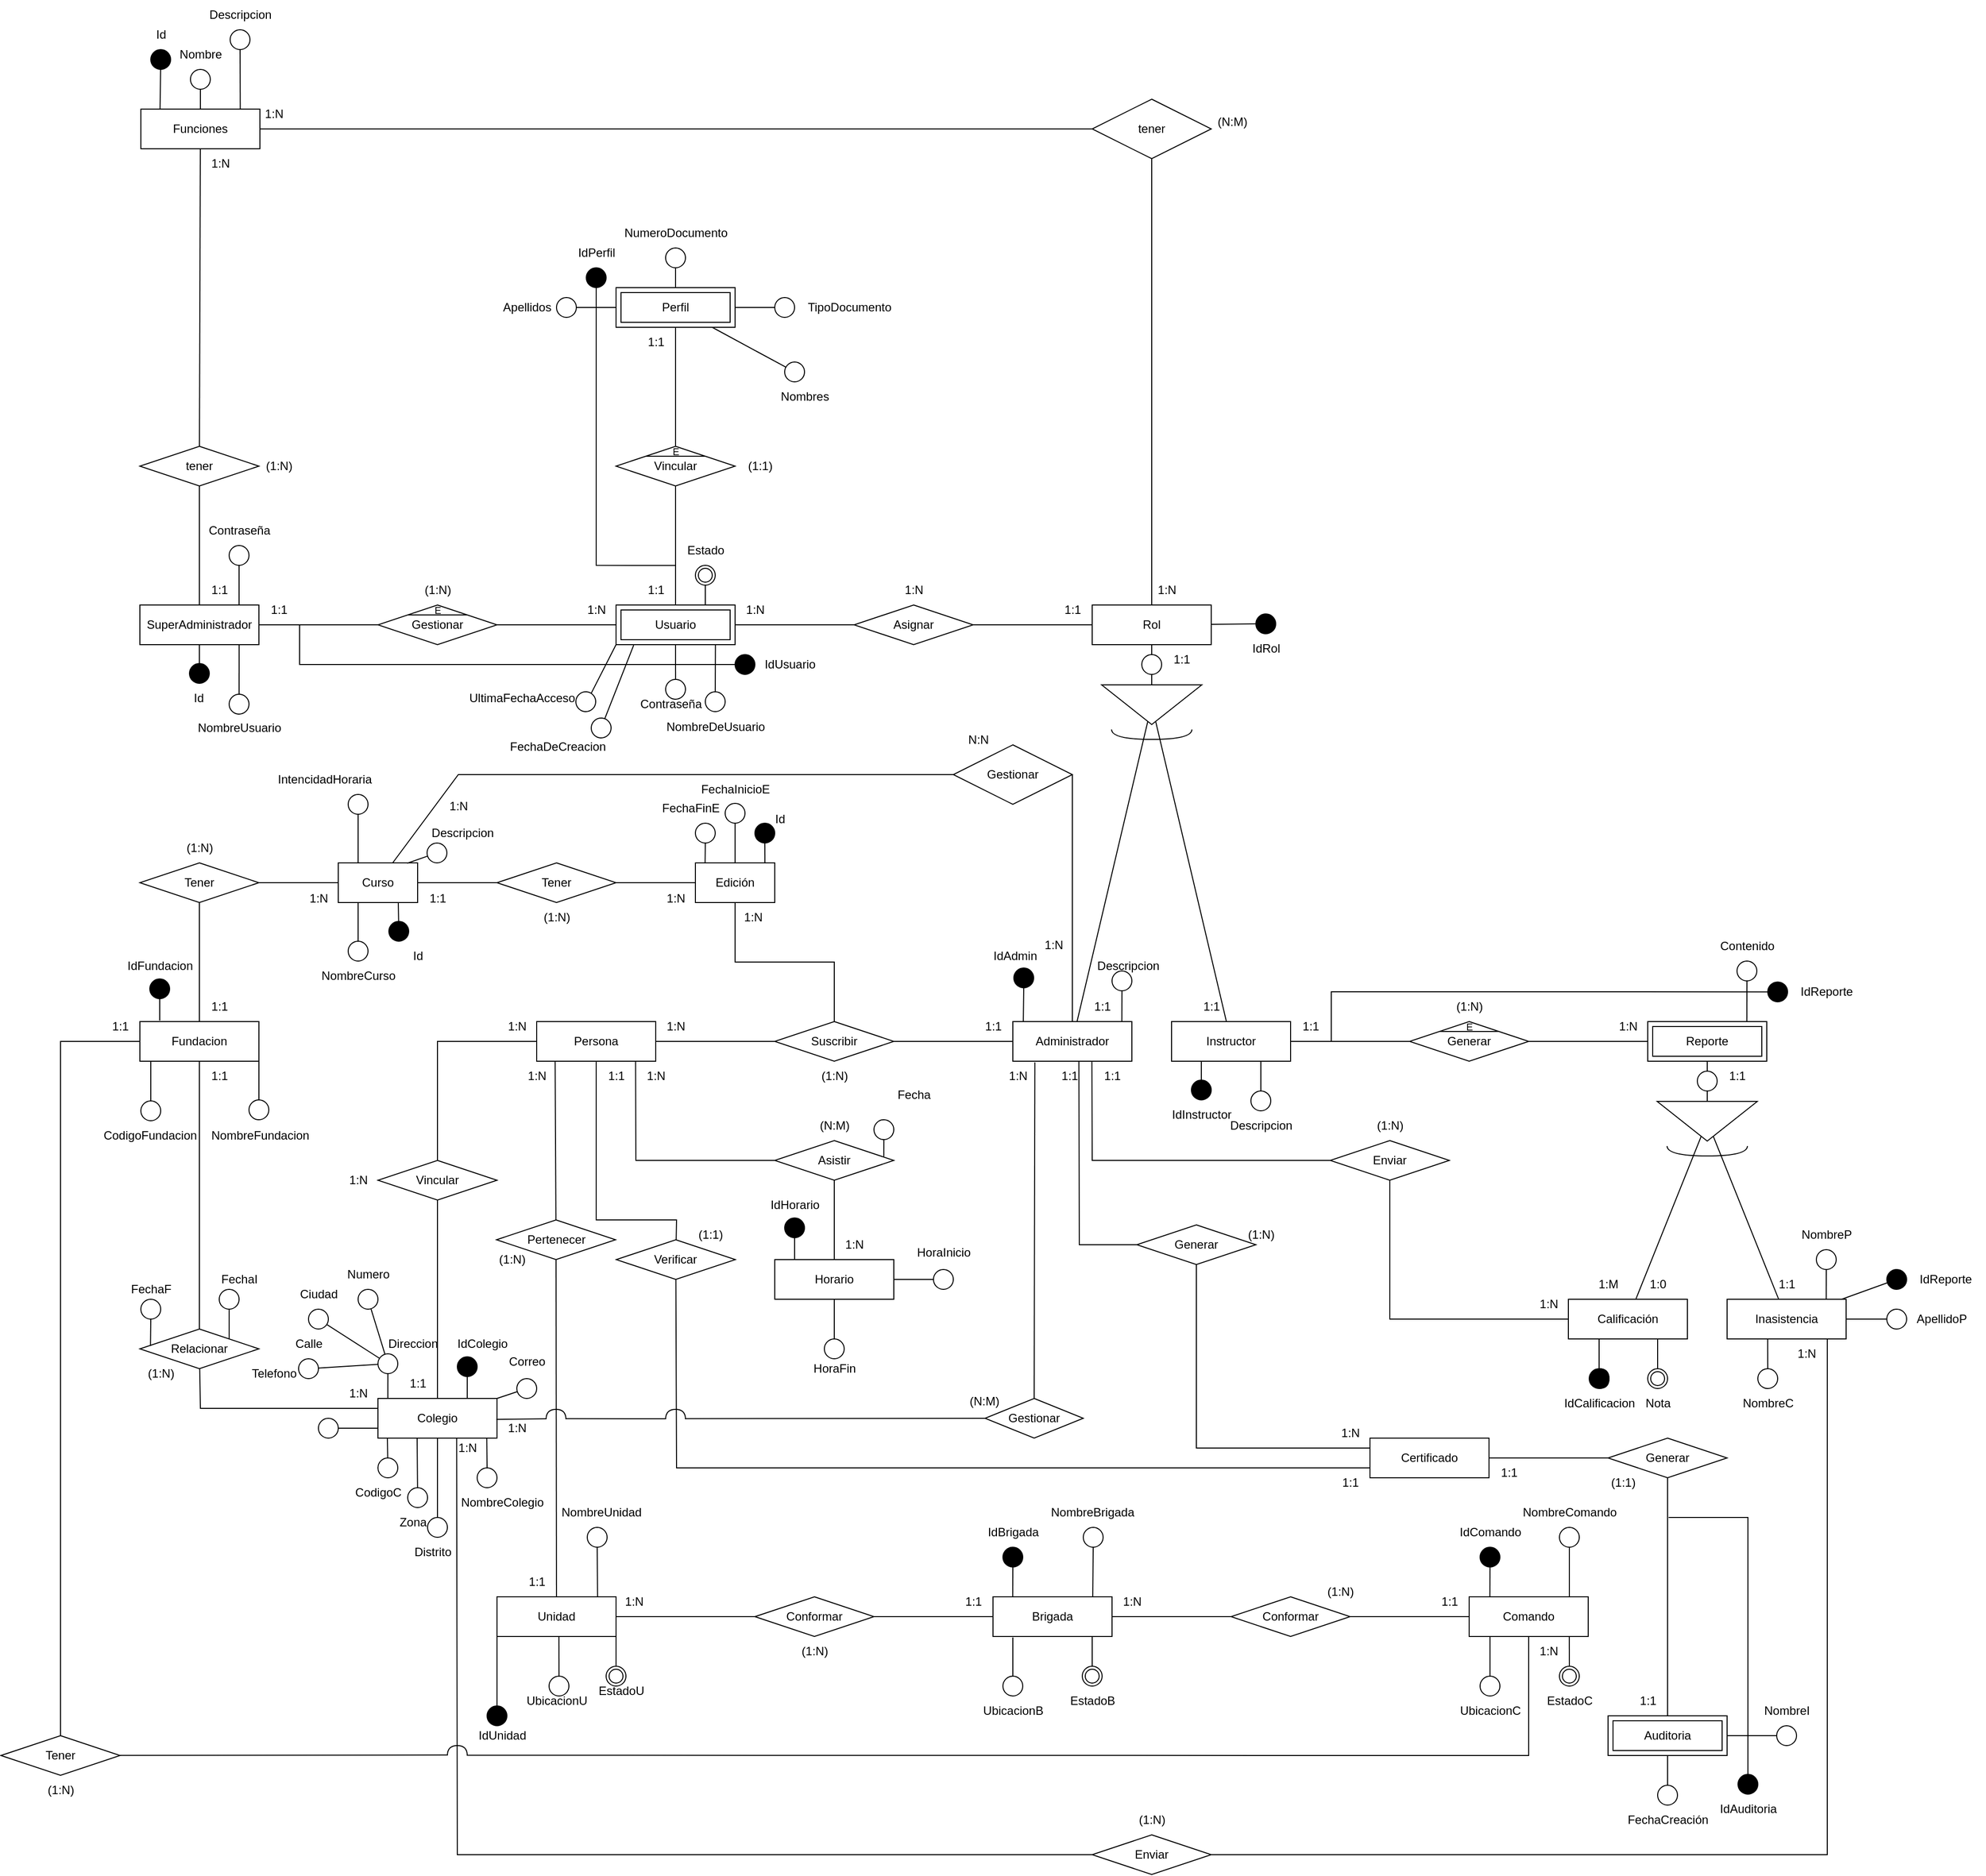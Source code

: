 <mxfile version="24.4.13" type="google">
  <diagram id="R2lEEEUBdFMjLlhIrx00" name="Page-1">
    <mxGraphModel grid="1" page="1" gridSize="10" guides="1" tooltips="1" connect="1" arrows="1" fold="1" pageScale="1" pageWidth="850" pageHeight="1100" math="0" shadow="0" extFonts="Permanent Marker^https://fonts.googleapis.com/css?family=Permanent+Marker">
      <root>
        <mxCell id="0" />
        <mxCell id="1" parent="0" />
        <mxCell id="bnHqVyYzXk2_vxnfAxpa-1" value="Fundacion" style="whiteSpace=wrap;html=1;align=center;" vertex="1" parent="1">
          <mxGeometry x="159" y="900" width="120" height="40" as="geometry" />
        </mxCell>
        <mxCell id="bnHqVyYzXk2_vxnfAxpa-3" value="SuperAdministrador" style="whiteSpace=wrap;html=1;align=center;" vertex="1" parent="1">
          <mxGeometry x="159" y="480" width="120" height="40" as="geometry" />
        </mxCell>
        <mxCell id="bnHqVyYzXk2_vxnfAxpa-5" value="" style="endArrow=none;html=1;rounded=0;" edge="1" parent="1">
          <mxGeometry relative="1" as="geometry">
            <mxPoint x="679.0" y="500" as="sourcePoint" />
            <mxPoint x="519" y="500" as="targetPoint" />
          </mxGeometry>
        </mxCell>
        <mxCell id="bnHqVyYzXk2_vxnfAxpa-6" value="" style="endArrow=none;html=1;rounded=0;" edge="1" parent="1" source="bnHqVyYzXk2_vxnfAxpa-3">
          <mxGeometry relative="1" as="geometry">
            <mxPoint x="579" y="390" as="sourcePoint" />
            <mxPoint x="399" y="500" as="targetPoint" />
          </mxGeometry>
        </mxCell>
        <mxCell id="bnHqVyYzXk2_vxnfAxpa-7" value="Usuario" style="shape=ext;margin=3;double=1;whiteSpace=wrap;html=1;align=center;" vertex="1" parent="1">
          <mxGeometry x="639" y="480" width="120" height="40" as="geometry" />
        </mxCell>
        <mxCell id="bnHqVyYzXk2_vxnfAxpa-10" value="Edición" style="whiteSpace=wrap;html=1;align=center;" vertex="1" parent="1">
          <mxGeometry x="719" y="740" width="80" height="40" as="geometry" />
        </mxCell>
        <mxCell id="bnHqVyYzXk2_vxnfAxpa-11" value="Certificado" style="whiteSpace=wrap;html=1;align=center;" vertex="1" parent="1">
          <mxGeometry x="1399" y="1320" width="120" height="40" as="geometry" />
        </mxCell>
        <mxCell id="bnHqVyYzXk2_vxnfAxpa-13" value="Inasistencia" style="whiteSpace=wrap;html=1;align=center;" vertex="1" parent="1">
          <mxGeometry x="1759" y="1180" width="120" height="40" as="geometry" />
        </mxCell>
        <mxCell id="bnHqVyYzXk2_vxnfAxpa-15" value="Horario" style="whiteSpace=wrap;html=1;align=center;" vertex="1" parent="1">
          <mxGeometry x="799" y="1140" width="120" height="40" as="geometry" />
        </mxCell>
        <mxCell id="bnHqVyYzXk2_vxnfAxpa-16" value="Calificación" style="whiteSpace=wrap;html=1;align=center;" vertex="1" parent="1">
          <mxGeometry x="1599" y="1180" width="120" height="40" as="geometry" />
        </mxCell>
        <mxCell id="bnHqVyYzXk2_vxnfAxpa-17" value="Administrador" style="whiteSpace=wrap;html=1;align=center;" vertex="1" parent="1">
          <mxGeometry x="1039" y="900" width="120" height="40" as="geometry" />
        </mxCell>
        <mxCell id="bnHqVyYzXk2_vxnfAxpa-18" value="Instructor" style="whiteSpace=wrap;html=1;align=center;" vertex="1" parent="1">
          <mxGeometry x="1199" y="900" width="120" height="40" as="geometry" />
        </mxCell>
        <mxCell id="bnHqVyYzXk2_vxnfAxpa-19" value="Rol" style="whiteSpace=wrap;html=1;align=center;" vertex="1" parent="1">
          <mxGeometry x="1119" y="480" width="120" height="40" as="geometry" />
        </mxCell>
        <mxCell id="bnHqVyYzXk2_vxnfAxpa-20" value="Unidad" style="whiteSpace=wrap;html=1;align=center;" vertex="1" parent="1">
          <mxGeometry x="519" y="1480" width="120" height="40" as="geometry" />
        </mxCell>
        <mxCell id="bnHqVyYzXk2_vxnfAxpa-21" value="Brigada" style="whiteSpace=wrap;html=1;align=center;" vertex="1" parent="1">
          <mxGeometry x="1019" y="1480" width="120" height="40" as="geometry" />
        </mxCell>
        <mxCell id="bnHqVyYzXk2_vxnfAxpa-22" value="Comando" style="whiteSpace=wrap;html=1;align=center;" vertex="1" parent="1">
          <mxGeometry x="1499" y="1480" width="120" height="40" as="geometry" />
        </mxCell>
        <mxCell id="bnHqVyYzXk2_vxnfAxpa-23" value="Colegio" style="whiteSpace=wrap;html=1;align=center;" vertex="1" parent="1">
          <mxGeometry x="399" y="1280" width="120" height="40" as="geometry" />
        </mxCell>
        <mxCell id="bnHqVyYzXk2_vxnfAxpa-24" value="Curso" style="whiteSpace=wrap;html=1;align=center;" vertex="1" parent="1">
          <mxGeometry x="359" y="740" width="80" height="40" as="geometry" />
        </mxCell>
        <mxCell id="bnHqVyYzXk2_vxnfAxpa-25" value="Persona" style="whiteSpace=wrap;html=1;align=center;" vertex="1" parent="1">
          <mxGeometry x="559" y="900" width="120" height="40" as="geometry" />
        </mxCell>
        <mxCell id="bnHqVyYzXk2_vxnfAxpa-27" value="Funciones" style="whiteSpace=wrap;html=1;align=center;" vertex="1" parent="1">
          <mxGeometry x="160" y="-20" width="120" height="40" as="geometry" />
        </mxCell>
        <mxCell id="bnHqVyYzXk2_vxnfAxpa-28" value="tener" style="shape=rhombus;perimeter=rhombusPerimeter;whiteSpace=wrap;html=1;align=center;" vertex="1" parent="1">
          <mxGeometry x="159" y="320" width="120" height="40" as="geometry" />
        </mxCell>
        <mxCell id="bnHqVyYzXk2_vxnfAxpa-29" value="" style="endArrow=none;html=1;rounded=0;" edge="1" parent="1" source="bnHqVyYzXk2_vxnfAxpa-27" target="bnHqVyYzXk2_vxnfAxpa-28">
          <mxGeometry relative="1" as="geometry">
            <mxPoint x="329" y="270" as="sourcePoint" />
            <mxPoint x="489" y="270" as="targetPoint" />
          </mxGeometry>
        </mxCell>
        <mxCell id="bnHqVyYzXk2_vxnfAxpa-30" value="" style="endArrow=none;html=1;rounded=0;" edge="1" parent="1" source="bnHqVyYzXk2_vxnfAxpa-28" target="bnHqVyYzXk2_vxnfAxpa-3">
          <mxGeometry relative="1" as="geometry">
            <mxPoint x="329" y="270" as="sourcePoint" />
            <mxPoint x="489" y="270" as="targetPoint" />
          </mxGeometry>
        </mxCell>
        <mxCell id="bnHqVyYzXk2_vxnfAxpa-31" value="1:1" style="text;html=1;align=center;verticalAlign=middle;resizable=0;points=[];autosize=1;strokeColor=none;fillColor=none;" vertex="1" parent="1">
          <mxGeometry x="279" y="470" width="40" height="30" as="geometry" />
        </mxCell>
        <mxCell id="bnHqVyYzXk2_vxnfAxpa-32" value="1:1" style="text;html=1;align=center;verticalAlign=middle;resizable=0;points=[];autosize=1;strokeColor=none;fillColor=none;" vertex="1" parent="1">
          <mxGeometry x="219" y="450" width="40" height="30" as="geometry" />
        </mxCell>
        <mxCell id="bnHqVyYzXk2_vxnfAxpa-33" value="(1:N)" style="text;html=1;align=center;verticalAlign=middle;resizable=0;points=[];autosize=1;strokeColor=none;fillColor=none;" vertex="1" parent="1">
          <mxGeometry x="434" y="450" width="50" height="30" as="geometry" />
        </mxCell>
        <mxCell id="bnHqVyYzXk2_vxnfAxpa-34" value="1:N" style="text;html=1;align=center;verticalAlign=middle;resizable=0;points=[];autosize=1;strokeColor=none;fillColor=none;" vertex="1" parent="1">
          <mxGeometry x="599" y="470" width="40" height="30" as="geometry" />
        </mxCell>
        <mxCell id="bnHqVyYzXk2_vxnfAxpa-35" value="(1:N)" style="text;html=1;align=center;verticalAlign=middle;resizable=0;points=[];autosize=1;strokeColor=none;fillColor=none;" vertex="1" parent="1">
          <mxGeometry x="274" y="325" width="50" height="30" as="geometry" />
        </mxCell>
        <mxCell id="bnHqVyYzXk2_vxnfAxpa-36" value="1:N" style="text;html=1;align=center;verticalAlign=middle;resizable=0;points=[];autosize=1;strokeColor=none;fillColor=none;" vertex="1" parent="1">
          <mxGeometry x="220" y="20" width="40" height="30" as="geometry" />
        </mxCell>
        <mxCell id="bnHqVyYzXk2_vxnfAxpa-37" value="Vincular" style="shape=rhombus;perimeter=rhombusPerimeter;whiteSpace=wrap;html=1;align=center;" vertex="1" parent="1">
          <mxGeometry x="639" y="320" width="120" height="40" as="geometry" />
        </mxCell>
        <mxCell id="bnHqVyYzXk2_vxnfAxpa-38" value="" style="endArrow=none;html=1;rounded=0;" edge="1" parent="1" source="bnHqVyYzXk2_vxnfAxpa-7" target="bnHqVyYzXk2_vxnfAxpa-37">
          <mxGeometry relative="1" as="geometry">
            <mxPoint x="539" y="550" as="sourcePoint" />
            <mxPoint x="699" y="550" as="targetPoint" />
          </mxGeometry>
        </mxCell>
        <mxCell id="bnHqVyYzXk2_vxnfAxpa-39" value="" style="endArrow=none;html=1;rounded=0;" edge="1" parent="1" source="bnHqVyYzXk2_vxnfAxpa-37" target="bnHqVyYzXk2_vxnfAxpa-44">
          <mxGeometry relative="1" as="geometry">
            <mxPoint x="679" y="560" as="sourcePoint" />
            <mxPoint x="1119" y="500" as="targetPoint" />
          </mxGeometry>
        </mxCell>
        <mxCell id="bnHqVyYzXk2_vxnfAxpa-40" value="1:1" style="text;html=1;align=center;verticalAlign=middle;resizable=0;points=[];autosize=1;strokeColor=none;fillColor=none;" vertex="1" parent="1">
          <mxGeometry x="659" y="450" width="40" height="30" as="geometry" />
        </mxCell>
        <mxCell id="bnHqVyYzXk2_vxnfAxpa-41" value="1:1" style="text;html=1;align=center;verticalAlign=middle;resizable=0;points=[];autosize=1;strokeColor=none;fillColor=none;" vertex="1" parent="1">
          <mxGeometry x="659" y="200" width="40" height="30" as="geometry" />
        </mxCell>
        <mxCell id="bnHqVyYzXk2_vxnfAxpa-43" value="(1:1)" style="text;html=1;align=center;verticalAlign=middle;resizable=0;points=[];autosize=1;strokeColor=none;fillColor=none;" vertex="1" parent="1">
          <mxGeometry x="759" y="325" width="50" height="30" as="geometry" />
        </mxCell>
        <mxCell id="bnHqVyYzXk2_vxnfAxpa-44" value="Perfil" style="shape=ext;margin=3;double=1;whiteSpace=wrap;html=1;align=center;" vertex="1" parent="1">
          <mxGeometry x="639" y="160" width="120" height="40" as="geometry" />
        </mxCell>
        <mxCell id="bnHqVyYzXk2_vxnfAxpa-47" value="Asignar" style="shape=rhombus;perimeter=rhombusPerimeter;whiteSpace=wrap;html=1;align=center;" vertex="1" parent="1">
          <mxGeometry x="879" y="480" width="120" height="40" as="geometry" />
        </mxCell>
        <mxCell id="bnHqVyYzXk2_vxnfAxpa-48" value="" style="endArrow=none;html=1;rounded=0;" edge="1" parent="1" source="bnHqVyYzXk2_vxnfAxpa-7" target="bnHqVyYzXk2_vxnfAxpa-47">
          <mxGeometry relative="1" as="geometry">
            <mxPoint x="779" y="380" as="sourcePoint" />
            <mxPoint x="939" y="380" as="targetPoint" />
          </mxGeometry>
        </mxCell>
        <mxCell id="bnHqVyYzXk2_vxnfAxpa-49" value="" style="endArrow=none;html=1;rounded=0;" edge="1" parent="1" source="bnHqVyYzXk2_vxnfAxpa-47" target="bnHqVyYzXk2_vxnfAxpa-19">
          <mxGeometry relative="1" as="geometry">
            <mxPoint x="779" y="380" as="sourcePoint" />
            <mxPoint x="939" y="380" as="targetPoint" />
          </mxGeometry>
        </mxCell>
        <mxCell id="bnHqVyYzXk2_vxnfAxpa-50" value="" style="ellipse;whiteSpace=wrap;html=1;aspect=fixed;" vertex="1" parent="1">
          <mxGeometry x="1169" y="530" width="20" height="20" as="geometry" />
        </mxCell>
        <mxCell id="bnHqVyYzXk2_vxnfAxpa-51" value="" style="endArrow=none;html=1;rounded=0;" edge="1" parent="1" source="bnHqVyYzXk2_vxnfAxpa-50" target="bnHqVyYzXk2_vxnfAxpa-19">
          <mxGeometry width="50" height="50" relative="1" as="geometry">
            <mxPoint x="1109" y="590" as="sourcePoint" />
            <mxPoint x="1159" y="540" as="targetPoint" />
          </mxGeometry>
        </mxCell>
        <mxCell id="bnHqVyYzXk2_vxnfAxpa-52" value="" style="triangle;whiteSpace=wrap;html=1;rotation=90;" vertex="1" parent="1">
          <mxGeometry x="1159" y="530" width="40" height="101" as="geometry" />
        </mxCell>
        <mxCell id="bnHqVyYzXk2_vxnfAxpa-53" value="" style="endArrow=none;html=1;rounded=0;" edge="1" parent="1" source="bnHqVyYzXk2_vxnfAxpa-50" target="bnHqVyYzXk2_vxnfAxpa-52">
          <mxGeometry width="50" height="50" relative="1" as="geometry">
            <mxPoint x="1179" y="670" as="sourcePoint" />
            <mxPoint x="1229" y="620" as="targetPoint" />
          </mxGeometry>
        </mxCell>
        <mxCell id="bnHqVyYzXk2_vxnfAxpa-55" value="" style="endArrow=none;html=1;rounded=0;" edge="1" parent="1" source="bnHqVyYzXk2_vxnfAxpa-52" target="bnHqVyYzXk2_vxnfAxpa-18">
          <mxGeometry relative="1" as="geometry">
            <mxPoint x="1129" y="790" as="sourcePoint" />
            <mxPoint x="1289" y="790" as="targetPoint" />
          </mxGeometry>
        </mxCell>
        <mxCell id="bnHqVyYzXk2_vxnfAxpa-56" value="" style="endArrow=none;html=1;rounded=0;" edge="1" parent="1" source="bnHqVyYzXk2_vxnfAxpa-52" target="bnHqVyYzXk2_vxnfAxpa-17">
          <mxGeometry relative="1" as="geometry">
            <mxPoint x="1129" y="790" as="sourcePoint" />
            <mxPoint x="1289" y="790" as="targetPoint" />
          </mxGeometry>
        </mxCell>
        <mxCell id="bnHqVyYzXk2_vxnfAxpa-57" value="" style="shape=requiredInterface;html=1;verticalLabelPosition=bottom;sketch=0;rotation=90;" vertex="1" parent="1">
          <mxGeometry x="1174" y="570" width="10" height="81" as="geometry" />
        </mxCell>
        <mxCell id="bnHqVyYzXk2_vxnfAxpa-59" value="1:1" style="text;html=1;align=center;verticalAlign=middle;resizable=0;points=[];autosize=1;strokeColor=none;fillColor=none;" vertex="1" parent="1">
          <mxGeometry x="1109" y="870" width="40" height="30" as="geometry" />
        </mxCell>
        <mxCell id="bnHqVyYzXk2_vxnfAxpa-60" value="1:1" style="text;html=1;align=center;verticalAlign=middle;resizable=0;points=[];autosize=1;strokeColor=none;fillColor=none;" vertex="1" parent="1">
          <mxGeometry x="1219" y="870" width="40" height="30" as="geometry" />
        </mxCell>
        <mxCell id="bnHqVyYzXk2_vxnfAxpa-61" value="1:1" style="text;html=1;align=center;verticalAlign=middle;resizable=0;points=[];autosize=1;strokeColor=none;fillColor=none;" vertex="1" parent="1">
          <mxGeometry x="1189" y="520" width="40" height="30" as="geometry" />
        </mxCell>
        <mxCell id="bnHqVyYzXk2_vxnfAxpa-63" value="Suscribir" style="shape=rhombus;perimeter=rhombusPerimeter;whiteSpace=wrap;html=1;align=center;" vertex="1" parent="1">
          <mxGeometry x="799" y="900" width="120" height="40" as="geometry" />
        </mxCell>
        <mxCell id="bnHqVyYzXk2_vxnfAxpa-65" value="" style="endArrow=none;html=1;rounded=0;" edge="1" parent="1" source="bnHqVyYzXk2_vxnfAxpa-25" target="bnHqVyYzXk2_vxnfAxpa-63">
          <mxGeometry relative="1" as="geometry">
            <mxPoint x="949" y="850" as="sourcePoint" />
            <mxPoint x="1109" y="850" as="targetPoint" />
          </mxGeometry>
        </mxCell>
        <mxCell id="bnHqVyYzXk2_vxnfAxpa-66" value="" style="endArrow=none;html=1;rounded=0;" edge="1" parent="1" source="bnHqVyYzXk2_vxnfAxpa-63" target="bnHqVyYzXk2_vxnfAxpa-17">
          <mxGeometry relative="1" as="geometry">
            <mxPoint x="949" y="850" as="sourcePoint" />
            <mxPoint x="1109" y="850" as="targetPoint" />
          </mxGeometry>
        </mxCell>
        <mxCell id="bnHqVyYzXk2_vxnfAxpa-67" value="Vincular" style="shape=rhombus;perimeter=rhombusPerimeter;whiteSpace=wrap;html=1;align=center;" vertex="1" parent="1">
          <mxGeometry x="399" y="1040" width="120" height="40" as="geometry" />
        </mxCell>
        <mxCell id="bnHqVyYzXk2_vxnfAxpa-68" value="" style="endArrow=none;html=1;rounded=0;" edge="1" parent="1" source="bnHqVyYzXk2_vxnfAxpa-25" target="bnHqVyYzXk2_vxnfAxpa-67">
          <mxGeometry relative="1" as="geometry">
            <mxPoint x="539" y="1100" as="sourcePoint" />
            <mxPoint x="699" y="1100" as="targetPoint" />
            <Array as="points">
              <mxPoint x="459" y="920" />
            </Array>
          </mxGeometry>
        </mxCell>
        <mxCell id="bnHqVyYzXk2_vxnfAxpa-69" value="" style="endArrow=none;html=1;rounded=0;entryX=0.5;entryY=1;entryDx=0;entryDy=0;" edge="1" parent="1" source="bnHqVyYzXk2_vxnfAxpa-23" target="bnHqVyYzXk2_vxnfAxpa-67">
          <mxGeometry relative="1" as="geometry">
            <mxPoint x="539" y="1160" as="sourcePoint" />
            <mxPoint x="459" y="1140" as="targetPoint" />
          </mxGeometry>
        </mxCell>
        <mxCell id="bnHqVyYzXk2_vxnfAxpa-70" value="(1:N)" style="text;html=1;align=center;verticalAlign=middle;resizable=0;points=[];autosize=1;strokeColor=none;fillColor=none;" vertex="1" parent="1">
          <mxGeometry x="834" y="940" width="50" height="30" as="geometry" />
        </mxCell>
        <mxCell id="bnHqVyYzXk2_vxnfAxpa-71" value="1:1" style="text;html=1;align=center;verticalAlign=middle;resizable=0;points=[];autosize=1;strokeColor=none;fillColor=none;" vertex="1" parent="1">
          <mxGeometry x="999" y="890" width="40" height="30" as="geometry" />
        </mxCell>
        <mxCell id="bnHqVyYzXk2_vxnfAxpa-72" value="1:N" style="text;html=1;align=center;verticalAlign=middle;resizable=0;points=[];autosize=1;strokeColor=none;fillColor=none;" vertex="1" parent="1">
          <mxGeometry x="679" y="890" width="40" height="30" as="geometry" />
        </mxCell>
        <mxCell id="bnHqVyYzXk2_vxnfAxpa-74" value="1:1" style="text;html=1;align=center;verticalAlign=middle;resizable=0;points=[];autosize=1;strokeColor=none;fillColor=none;" vertex="1" parent="1">
          <mxGeometry x="1079" y="470" width="40" height="30" as="geometry" />
        </mxCell>
        <mxCell id="bnHqVyYzXk2_vxnfAxpa-75" value="1:N" style="text;html=1;align=center;verticalAlign=middle;resizable=0;points=[];autosize=1;strokeColor=none;fillColor=none;" vertex="1" parent="1">
          <mxGeometry x="759" y="470" width="40" height="30" as="geometry" />
        </mxCell>
        <mxCell id="bnHqVyYzXk2_vxnfAxpa-76" value="1:N" style="text;html=1;align=center;verticalAlign=middle;resizable=0;points=[];autosize=1;strokeColor=none;fillColor=none;" vertex="1" parent="1">
          <mxGeometry x="919" y="450" width="40" height="30" as="geometry" />
        </mxCell>
        <mxCell id="bnHqVyYzXk2_vxnfAxpa-77" value="1:N" style="text;html=1;align=center;verticalAlign=middle;resizable=0;points=[];autosize=1;strokeColor=none;fillColor=none;" vertex="1" parent="1">
          <mxGeometry x="359" y="1045" width="40" height="30" as="geometry" />
        </mxCell>
        <mxCell id="bnHqVyYzXk2_vxnfAxpa-78" value="1:1" style="text;html=1;align=center;verticalAlign=middle;resizable=0;points=[];autosize=1;strokeColor=none;fillColor=none;" vertex="1" parent="1">
          <mxGeometry x="419" y="1250" width="40" height="30" as="geometry" />
        </mxCell>
        <mxCell id="bnHqVyYzXk2_vxnfAxpa-79" value="1:N" style="text;html=1;align=center;verticalAlign=middle;resizable=0;points=[];autosize=1;strokeColor=none;fillColor=none;" vertex="1" parent="1">
          <mxGeometry x="519" y="890" width="40" height="30" as="geometry" />
        </mxCell>
        <mxCell id="bnHqVyYzXk2_vxnfAxpa-81" value="Relacionar" style="shape=rhombus;perimeter=rhombusPerimeter;whiteSpace=wrap;html=1;align=center;" vertex="1" parent="1">
          <mxGeometry x="159" y="1210" width="120" height="40" as="geometry" />
        </mxCell>
        <mxCell id="bnHqVyYzXk2_vxnfAxpa-82" value="(1:N)" style="text;html=1;align=center;verticalAlign=middle;resizable=0;points=[];autosize=1;strokeColor=none;fillColor=none;" vertex="1" parent="1">
          <mxGeometry x="155" y="1240" width="50" height="30" as="geometry" />
        </mxCell>
        <mxCell id="bnHqVyYzXk2_vxnfAxpa-83" value="" style="endArrow=none;html=1;rounded=0;" edge="1" parent="1" source="bnHqVyYzXk2_vxnfAxpa-1" target="bnHqVyYzXk2_vxnfAxpa-81">
          <mxGeometry relative="1" as="geometry">
            <mxPoint x="489" y="1100" as="sourcePoint" />
            <mxPoint x="649" y="1100" as="targetPoint" />
          </mxGeometry>
        </mxCell>
        <mxCell id="bnHqVyYzXk2_vxnfAxpa-84" value="" style="endArrow=none;html=1;rounded=0;entryX=0;entryY=0.25;entryDx=0;entryDy=0;" edge="1" parent="1" source="bnHqVyYzXk2_vxnfAxpa-81" target="bnHqVyYzXk2_vxnfAxpa-23">
          <mxGeometry relative="1" as="geometry">
            <mxPoint x="489" y="1100" as="sourcePoint" />
            <mxPoint x="649" y="1100" as="targetPoint" />
            <Array as="points">
              <mxPoint x="220" y="1290" />
            </Array>
          </mxGeometry>
        </mxCell>
        <mxCell id="bnHqVyYzXk2_vxnfAxpa-85" value="1:1" style="text;html=1;align=center;verticalAlign=middle;resizable=0;points=[];autosize=1;strokeColor=none;fillColor=none;" vertex="1" parent="1">
          <mxGeometry x="219" y="940" width="40" height="30" as="geometry" />
        </mxCell>
        <mxCell id="bnHqVyYzXk2_vxnfAxpa-86" value="1:N" style="text;html=1;align=center;verticalAlign=middle;resizable=0;points=[];autosize=1;strokeColor=none;fillColor=none;" vertex="1" parent="1">
          <mxGeometry x="359" y="1260" width="40" height="30" as="geometry" />
        </mxCell>
        <mxCell id="bnHqVyYzXk2_vxnfAxpa-87" value="Pertenecer" style="shape=rhombus;perimeter=rhombusPerimeter;whiteSpace=wrap;html=1;align=center;" vertex="1" parent="1">
          <mxGeometry x="518.5" y="1100" width="120" height="40" as="geometry" />
        </mxCell>
        <mxCell id="bnHqVyYzXk2_vxnfAxpa-88" value="" style="endArrow=none;html=1;rounded=0;exitX=0.155;exitY=1.005;exitDx=0;exitDy=0;exitPerimeter=0;" edge="1" parent="1" source="bnHqVyYzXk2_vxnfAxpa-25" target="bnHqVyYzXk2_vxnfAxpa-87">
          <mxGeometry relative="1" as="geometry">
            <mxPoint x="909" y="1070" as="sourcePoint" />
            <mxPoint x="1069" y="1070" as="targetPoint" />
            <Array as="points" />
          </mxGeometry>
        </mxCell>
        <mxCell id="bnHqVyYzXk2_vxnfAxpa-89" value="" style="endArrow=none;html=1;rounded=0;" edge="1" parent="1" source="bnHqVyYzXk2_vxnfAxpa-87" target="bnHqVyYzXk2_vxnfAxpa-20">
          <mxGeometry relative="1" as="geometry">
            <mxPoint x="839" y="1220" as="sourcePoint" />
            <mxPoint x="999" y="1220" as="targetPoint" />
          </mxGeometry>
        </mxCell>
        <mxCell id="bnHqVyYzXk2_vxnfAxpa-91" value="1:1" style="text;html=1;align=center;verticalAlign=middle;resizable=0;points=[];autosize=1;strokeColor=none;fillColor=none;" vertex="1" parent="1">
          <mxGeometry x="539" y="1450" width="40" height="30" as="geometry" />
        </mxCell>
        <mxCell id="bnHqVyYzXk2_vxnfAxpa-92" value="(1:N)" style="text;html=1;align=center;verticalAlign=middle;resizable=0;points=[];autosize=1;strokeColor=none;fillColor=none;" vertex="1" parent="1">
          <mxGeometry x="509" y="1125" width="50" height="30" as="geometry" />
        </mxCell>
        <mxCell id="bnHqVyYzXk2_vxnfAxpa-93" value="1:N" style="text;html=1;align=center;verticalAlign=middle;resizable=0;points=[];autosize=1;strokeColor=none;fillColor=none;" vertex="1" parent="1">
          <mxGeometry x="539" y="940" width="40" height="30" as="geometry" />
        </mxCell>
        <mxCell id="bnHqVyYzXk2_vxnfAxpa-99" value="Conformar" style="shape=rhombus;perimeter=rhombusPerimeter;whiteSpace=wrap;html=1;align=center;" vertex="1" parent="1">
          <mxGeometry x="779" y="1480" width="120" height="40" as="geometry" />
        </mxCell>
        <mxCell id="bnHqVyYzXk2_vxnfAxpa-100" value="" style="endArrow=none;html=1;rounded=0;" edge="1" parent="1" source="bnHqVyYzXk2_vxnfAxpa-20" target="bnHqVyYzXk2_vxnfAxpa-99">
          <mxGeometry relative="1" as="geometry">
            <mxPoint x="1149" y="1450" as="sourcePoint" />
            <mxPoint x="1309" y="1450" as="targetPoint" />
          </mxGeometry>
        </mxCell>
        <mxCell id="bnHqVyYzXk2_vxnfAxpa-101" value="" style="endArrow=none;html=1;rounded=0;" edge="1" parent="1" source="bnHqVyYzXk2_vxnfAxpa-99" target="bnHqVyYzXk2_vxnfAxpa-21">
          <mxGeometry relative="1" as="geometry">
            <mxPoint x="1189" y="1450" as="sourcePoint" />
            <mxPoint x="1349" y="1450" as="targetPoint" />
          </mxGeometry>
        </mxCell>
        <mxCell id="bnHqVyYzXk2_vxnfAxpa-102" value="1:1" style="text;html=1;align=center;verticalAlign=middle;resizable=0;points=[];autosize=1;strokeColor=none;fillColor=none;" vertex="1" parent="1">
          <mxGeometry x="979" y="1470" width="40" height="30" as="geometry" />
        </mxCell>
        <mxCell id="bnHqVyYzXk2_vxnfAxpa-104" value="(1:N)" style="text;html=1;align=center;verticalAlign=middle;resizable=0;points=[];autosize=1;strokeColor=none;fillColor=none;" vertex="1" parent="1">
          <mxGeometry x="814" y="1520" width="50" height="30" as="geometry" />
        </mxCell>
        <mxCell id="bnHqVyYzXk2_vxnfAxpa-105" value="1:N" style="text;html=1;align=center;verticalAlign=middle;resizable=0;points=[];autosize=1;strokeColor=none;fillColor=none;" vertex="1" parent="1">
          <mxGeometry x="636.5" y="1470" width="40" height="30" as="geometry" />
        </mxCell>
        <mxCell id="bnHqVyYzXk2_vxnfAxpa-106" value="Conformar" style="shape=rhombus;perimeter=rhombusPerimeter;whiteSpace=wrap;html=1;align=center;" vertex="1" parent="1">
          <mxGeometry x="1259" y="1480" width="120" height="40" as="geometry" />
        </mxCell>
        <mxCell id="bnHqVyYzXk2_vxnfAxpa-107" value="(1:N)" style="text;html=1;align=center;verticalAlign=middle;resizable=0;points=[];autosize=1;strokeColor=none;fillColor=none;" vertex="1" parent="1">
          <mxGeometry x="1344" y="1460" width="50" height="30" as="geometry" />
        </mxCell>
        <mxCell id="bnHqVyYzXk2_vxnfAxpa-108" value="" style="endArrow=none;html=1;rounded=0;" edge="1" parent="1" source="bnHqVyYzXk2_vxnfAxpa-106" target="bnHqVyYzXk2_vxnfAxpa-22">
          <mxGeometry relative="1" as="geometry">
            <mxPoint x="1389" y="1790" as="sourcePoint" />
            <mxPoint x="1549" y="1790" as="targetPoint" />
          </mxGeometry>
        </mxCell>
        <mxCell id="bnHqVyYzXk2_vxnfAxpa-109" value="" style="endArrow=none;html=1;rounded=0;" edge="1" parent="1" source="bnHqVyYzXk2_vxnfAxpa-21" target="bnHqVyYzXk2_vxnfAxpa-106">
          <mxGeometry relative="1" as="geometry">
            <mxPoint x="1389" y="1790" as="sourcePoint" />
            <mxPoint x="1549" y="1790" as="targetPoint" />
          </mxGeometry>
        </mxCell>
        <mxCell id="bnHqVyYzXk2_vxnfAxpa-110" value="1:1" style="text;html=1;align=center;verticalAlign=middle;resizable=0;points=[];autosize=1;strokeColor=none;fillColor=none;" vertex="1" parent="1">
          <mxGeometry x="1459" y="1470" width="40" height="30" as="geometry" />
        </mxCell>
        <mxCell id="bnHqVyYzXk2_vxnfAxpa-111" value="1:N" style="text;html=1;align=center;verticalAlign=middle;resizable=0;points=[];autosize=1;strokeColor=none;fillColor=none;" vertex="1" parent="1">
          <mxGeometry x="1139" y="1470" width="40" height="30" as="geometry" />
        </mxCell>
        <mxCell id="bnHqVyYzXk2_vxnfAxpa-112" value="Tener" style="shape=rhombus;perimeter=rhombusPerimeter;whiteSpace=wrap;html=1;align=center;" vertex="1" parent="1">
          <mxGeometry x="159" y="740" width="120" height="40" as="geometry" />
        </mxCell>
        <mxCell id="bnHqVyYzXk2_vxnfAxpa-113" value="" style="endArrow=none;html=1;rounded=0;" edge="1" parent="1" source="bnHqVyYzXk2_vxnfAxpa-112" target="bnHqVyYzXk2_vxnfAxpa-24">
          <mxGeometry relative="1" as="geometry">
            <mxPoint x="849" y="940" as="sourcePoint" />
            <mxPoint x="1009" y="940" as="targetPoint" />
          </mxGeometry>
        </mxCell>
        <mxCell id="bnHqVyYzXk2_vxnfAxpa-114" value="" style="endArrow=none;html=1;rounded=0;" edge="1" parent="1" source="bnHqVyYzXk2_vxnfAxpa-112" target="bnHqVyYzXk2_vxnfAxpa-1">
          <mxGeometry relative="1" as="geometry">
            <mxPoint x="849" y="940" as="sourcePoint" />
            <mxPoint x="1009" y="940" as="targetPoint" />
          </mxGeometry>
        </mxCell>
        <mxCell id="bnHqVyYzXk2_vxnfAxpa-116" value="Tener" style="shape=rhombus;perimeter=rhombusPerimeter;whiteSpace=wrap;html=1;align=center;" vertex="1" parent="1">
          <mxGeometry x="519" y="740" width="120" height="40" as="geometry" />
        </mxCell>
        <mxCell id="bnHqVyYzXk2_vxnfAxpa-117" value="" style="endArrow=none;html=1;rounded=0;" edge="1" parent="1" source="bnHqVyYzXk2_vxnfAxpa-24" target="bnHqVyYzXk2_vxnfAxpa-116">
          <mxGeometry relative="1" as="geometry">
            <mxPoint x="549" y="790" as="sourcePoint" />
            <mxPoint x="709" y="790" as="targetPoint" />
          </mxGeometry>
        </mxCell>
        <mxCell id="bnHqVyYzXk2_vxnfAxpa-118" value="" style="endArrow=none;html=1;rounded=0;" edge="1" parent="1" source="bnHqVyYzXk2_vxnfAxpa-10" target="bnHqVyYzXk2_vxnfAxpa-116">
          <mxGeometry relative="1" as="geometry">
            <mxPoint x="549" y="790" as="sourcePoint" />
            <mxPoint x="709" y="790" as="targetPoint" />
          </mxGeometry>
        </mxCell>
        <mxCell id="bnHqVyYzXk2_vxnfAxpa-125" value="1:N" style="text;html=1;align=center;verticalAlign=middle;resizable=0;points=[];autosize=1;strokeColor=none;fillColor=none;" vertex="1" parent="1">
          <mxGeometry x="679" y="761" width="40" height="30" as="geometry" />
        </mxCell>
        <mxCell id="bnHqVyYzXk2_vxnfAxpa-126" value="(1:N)" style="text;html=1;align=center;verticalAlign=middle;resizable=0;points=[];autosize=1;strokeColor=none;fillColor=none;" vertex="1" parent="1">
          <mxGeometry x="554" y="780" width="50" height="30" as="geometry" />
        </mxCell>
        <mxCell id="bnHqVyYzXk2_vxnfAxpa-127" value="1:1" style="text;html=1;align=center;verticalAlign=middle;resizable=0;points=[];autosize=1;strokeColor=none;fillColor=none;" vertex="1" parent="1">
          <mxGeometry x="439" y="761" width="40" height="30" as="geometry" />
        </mxCell>
        <mxCell id="bnHqVyYzXk2_vxnfAxpa-128" value="1:1" style="text;html=1;align=center;verticalAlign=middle;resizable=0;points=[];autosize=1;strokeColor=none;fillColor=none;" vertex="1" parent="1">
          <mxGeometry x="219" y="870" width="40" height="30" as="geometry" />
        </mxCell>
        <mxCell id="bnHqVyYzXk2_vxnfAxpa-129" value="1:N" style="text;html=1;align=center;verticalAlign=middle;resizable=0;points=[];autosize=1;strokeColor=none;fillColor=none;" vertex="1" parent="1">
          <mxGeometry x="319" y="761" width="40" height="30" as="geometry" />
        </mxCell>
        <mxCell id="bnHqVyYzXk2_vxnfAxpa-130" value="(1:N)" style="text;html=1;align=center;verticalAlign=middle;resizable=0;points=[];autosize=1;strokeColor=none;fillColor=none;" vertex="1" parent="1">
          <mxGeometry x="194" y="710" width="50" height="30" as="geometry" />
        </mxCell>
        <mxCell id="EsAxa2gjaYIZAnu0Ga7W-3" value="" style="ellipse;whiteSpace=wrap;html=1;aspect=fixed;" vertex="1" parent="1">
          <mxGeometry x="1729" y="950" width="20" height="20" as="geometry" />
        </mxCell>
        <mxCell id="EsAxa2gjaYIZAnu0Ga7W-4" value="" style="endArrow=none;html=1;rounded=0;" edge="1" parent="1" source="EsAxa2gjaYIZAnu0Ga7W-3">
          <mxGeometry width="50" height="50" relative="1" as="geometry">
            <mxPoint x="1669" y="1010" as="sourcePoint" />
            <mxPoint x="1739" y="940" as="targetPoint" />
          </mxGeometry>
        </mxCell>
        <mxCell id="EsAxa2gjaYIZAnu0Ga7W-5" value="" style="triangle;whiteSpace=wrap;html=1;rotation=90;" vertex="1" parent="1">
          <mxGeometry x="1719" y="950" width="40" height="101" as="geometry" />
        </mxCell>
        <mxCell id="EsAxa2gjaYIZAnu0Ga7W-6" value="" style="endArrow=none;html=1;rounded=0;" edge="1" parent="1" source="EsAxa2gjaYIZAnu0Ga7W-3" target="EsAxa2gjaYIZAnu0Ga7W-5">
          <mxGeometry width="50" height="50" relative="1" as="geometry">
            <mxPoint x="1739" y="1090" as="sourcePoint" />
            <mxPoint x="1789" y="1040" as="targetPoint" />
          </mxGeometry>
        </mxCell>
        <mxCell id="EsAxa2gjaYIZAnu0Ga7W-7" value="" style="endArrow=none;html=1;rounded=0;" edge="1" parent="1" source="EsAxa2gjaYIZAnu0Ga7W-5">
          <mxGeometry relative="1" as="geometry">
            <mxPoint x="1689" y="1070" as="sourcePoint" />
            <mxPoint x="1811" y="1180" as="targetPoint" />
          </mxGeometry>
        </mxCell>
        <mxCell id="EsAxa2gjaYIZAnu0Ga7W-8" value="" style="endArrow=none;html=1;rounded=0;" edge="1" parent="1" source="EsAxa2gjaYIZAnu0Ga7W-5">
          <mxGeometry relative="1" as="geometry">
            <mxPoint x="1689" y="1070" as="sourcePoint" />
            <mxPoint x="1667" y="1180" as="targetPoint" />
          </mxGeometry>
        </mxCell>
        <mxCell id="EsAxa2gjaYIZAnu0Ga7W-9" value="" style="shape=requiredInterface;html=1;verticalLabelPosition=bottom;sketch=0;rotation=90;" vertex="1" parent="1">
          <mxGeometry x="1734" y="990" width="10" height="81" as="geometry" />
        </mxCell>
        <mxCell id="EsAxa2gjaYIZAnu0Ga7W-10" value="1:0" style="text;html=1;align=center;verticalAlign=middle;resizable=0;points=[];autosize=1;strokeColor=none;fillColor=none;" vertex="1" parent="1">
          <mxGeometry x="1669" y="1150" width="40" height="30" as="geometry" />
        </mxCell>
        <mxCell id="EsAxa2gjaYIZAnu0Ga7W-11" value="1:1" style="text;html=1;align=center;verticalAlign=middle;resizable=0;points=[];autosize=1;strokeColor=none;fillColor=none;" vertex="1" parent="1">
          <mxGeometry x="1799" y="1150" width="40" height="30" as="geometry" />
        </mxCell>
        <mxCell id="EsAxa2gjaYIZAnu0Ga7W-12" value="1:1" style="text;html=1;align=center;verticalAlign=middle;resizable=0;points=[];autosize=1;strokeColor=none;fillColor=none;" vertex="1" parent="1">
          <mxGeometry x="1749" y="940" width="40" height="30" as="geometry" />
        </mxCell>
        <mxCell id="EsAxa2gjaYIZAnu0Ga7W-13" value="1:M" style="text;html=1;align=center;verticalAlign=middle;resizable=0;points=[];autosize=1;strokeColor=none;fillColor=none;" vertex="1" parent="1">
          <mxGeometry x="1619" y="1150" width="40" height="30" as="geometry" />
        </mxCell>
        <mxCell id="EsAxa2gjaYIZAnu0Ga7W-14" value="" style="endArrow=none;html=1;rounded=0;" edge="1" parent="1">
          <mxGeometry relative="1" as="geometry">
            <mxPoint x="1559" y="920" as="sourcePoint" />
            <mxPoint x="1679" y="920" as="targetPoint" />
          </mxGeometry>
        </mxCell>
        <mxCell id="EsAxa2gjaYIZAnu0Ga7W-15" value="" style="endArrow=none;html=1;rounded=0;" edge="1" parent="1" source="bnHqVyYzXk2_vxnfAxpa-18">
          <mxGeometry relative="1" as="geometry">
            <mxPoint x="1459" y="1040" as="sourcePoint" />
            <mxPoint x="1439" y="920" as="targetPoint" />
          </mxGeometry>
        </mxCell>
        <mxCell id="EsAxa2gjaYIZAnu0Ga7W-17" value="1:1" style="text;html=1;align=center;verticalAlign=middle;resizable=0;points=[];autosize=1;strokeColor=none;fillColor=none;" vertex="1" parent="1">
          <mxGeometry x="1319" y="890" width="40" height="30" as="geometry" />
        </mxCell>
        <mxCell id="EsAxa2gjaYIZAnu0Ga7W-19" value="1:N" style="text;html=1;align=center;verticalAlign=middle;resizable=0;points=[];autosize=1;strokeColor=none;fillColor=none;" vertex="1" parent="1">
          <mxGeometry x="1639" y="890" width="40" height="30" as="geometry" />
        </mxCell>
        <mxCell id="EsAxa2gjaYIZAnu0Ga7W-20" value="(1:N)" style="text;html=1;align=center;verticalAlign=middle;resizable=0;points=[];autosize=1;strokeColor=none;fillColor=none;" vertex="1" parent="1">
          <mxGeometry x="1474" y="870" width="50" height="30" as="geometry" />
        </mxCell>
        <mxCell id="EsAxa2gjaYIZAnu0Ga7W-21" value="Enviar" style="shape=rhombus;perimeter=rhombusPerimeter;whiteSpace=wrap;html=1;align=center;" vertex="1" parent="1">
          <mxGeometry x="1359" y="1020" width="120" height="40" as="geometry" />
        </mxCell>
        <mxCell id="EsAxa2gjaYIZAnu0Ga7W-22" value="" style="endArrow=none;html=1;rounded=0;exitX=0.664;exitY=0.997;exitDx=0;exitDy=0;exitPerimeter=0;" edge="1" parent="1" source="bnHqVyYzXk2_vxnfAxpa-17" target="EsAxa2gjaYIZAnu0Ga7W-21">
          <mxGeometry relative="1" as="geometry">
            <mxPoint x="1118" y="943" as="sourcePoint" />
            <mxPoint x="1719" y="1120" as="targetPoint" />
            <Array as="points">
              <mxPoint x="1119" y="1040" />
            </Array>
          </mxGeometry>
        </mxCell>
        <mxCell id="EsAxa2gjaYIZAnu0Ga7W-23" value="" style="endArrow=none;html=1;rounded=0;" edge="1" parent="1" source="EsAxa2gjaYIZAnu0Ga7W-21" target="bnHqVyYzXk2_vxnfAxpa-16">
          <mxGeometry relative="1" as="geometry">
            <mxPoint x="1469" y="1120" as="sourcePoint" />
            <mxPoint x="1629" y="1120" as="targetPoint" />
            <Array as="points">
              <mxPoint x="1419" y="1200" />
            </Array>
          </mxGeometry>
        </mxCell>
        <mxCell id="EsAxa2gjaYIZAnu0Ga7W-24" value="1:1" style="text;html=1;align=center;verticalAlign=middle;resizable=0;points=[];autosize=1;strokeColor=none;fillColor=none;" vertex="1" parent="1">
          <mxGeometry x="1119" y="940" width="40" height="30" as="geometry" />
        </mxCell>
        <mxCell id="EsAxa2gjaYIZAnu0Ga7W-25" value="(1:N)" style="text;html=1;align=center;verticalAlign=middle;resizable=0;points=[];autosize=1;strokeColor=none;fillColor=none;" vertex="1" parent="1">
          <mxGeometry x="1394" y="990" width="50" height="30" as="geometry" />
        </mxCell>
        <mxCell id="EsAxa2gjaYIZAnu0Ga7W-26" value="1:N" style="text;html=1;align=center;verticalAlign=middle;resizable=0;points=[];autosize=1;strokeColor=none;fillColor=none;" vertex="1" parent="1">
          <mxGeometry x="1559" y="1170" width="40" height="30" as="geometry" />
        </mxCell>
        <mxCell id="EsAxa2gjaYIZAnu0Ga7W-27" value="Enviar" style="shape=rhombus;perimeter=rhombusPerimeter;whiteSpace=wrap;html=1;align=center;" vertex="1" parent="1">
          <mxGeometry x="1119" y="1720" width="120" height="40" as="geometry" />
        </mxCell>
        <mxCell id="EsAxa2gjaYIZAnu0Ga7W-28" value="" style="endArrow=none;html=1;rounded=0;entryX=0.842;entryY=1;entryDx=0;entryDy=0;entryPerimeter=0;" edge="1" parent="1" source="EsAxa2gjaYIZAnu0Ga7W-27" target="bnHqVyYzXk2_vxnfAxpa-13">
          <mxGeometry relative="1" as="geometry">
            <mxPoint x="1329" y="1500" as="sourcePoint" />
            <mxPoint x="1889" y="1310" as="targetPoint" />
            <Array as="points">
              <mxPoint x="1860" y="1740" />
            </Array>
          </mxGeometry>
        </mxCell>
        <mxCell id="EsAxa2gjaYIZAnu0Ga7W-29" value="" style="endArrow=none;html=1;rounded=0;exitX=0.661;exitY=1.01;exitDx=0;exitDy=0;exitPerimeter=0;" edge="1" parent="1" source="bnHqVyYzXk2_vxnfAxpa-23" target="EsAxa2gjaYIZAnu0Ga7W-27">
          <mxGeometry relative="1" as="geometry">
            <mxPoint x="809" y="1420" as="sourcePoint" />
            <mxPoint x="969" y="1420" as="targetPoint" />
            <Array as="points">
              <mxPoint x="479" y="1740" />
            </Array>
          </mxGeometry>
        </mxCell>
        <mxCell id="EsAxa2gjaYIZAnu0Ga7W-30" value="1:N" style="text;html=1;align=center;verticalAlign=middle;resizable=0;points=[];autosize=1;strokeColor=none;fillColor=none;" vertex="1" parent="1">
          <mxGeometry x="1819" y="1220" width="40" height="30" as="geometry" />
        </mxCell>
        <mxCell id="EsAxa2gjaYIZAnu0Ga7W-31" value="1:N" style="text;html=1;align=center;verticalAlign=middle;resizable=0;points=[];autosize=1;strokeColor=none;fillColor=none;" vertex="1" parent="1">
          <mxGeometry x="469" y="1315" width="40" height="30" as="geometry" />
        </mxCell>
        <mxCell id="EsAxa2gjaYIZAnu0Ga7W-32" value="(1:N)" style="text;html=1;align=center;verticalAlign=middle;resizable=0;points=[];autosize=1;strokeColor=none;fillColor=none;" vertex="1" parent="1">
          <mxGeometry x="1154" y="1690" width="50" height="30" as="geometry" />
        </mxCell>
        <mxCell id="EsAxa2gjaYIZAnu0Ga7W-33" value="Generar" style="shape=rhombus;perimeter=rhombusPerimeter;whiteSpace=wrap;html=1;align=center;" vertex="1" parent="1">
          <mxGeometry x="1164" y="1105" width="120" height="40" as="geometry" />
        </mxCell>
        <mxCell id="EsAxa2gjaYIZAnu0Ga7W-34" value="" style="endArrow=none;html=1;rounded=0;entryX=0;entryY=0.25;entryDx=0;entryDy=0;" edge="1" parent="1" source="EsAxa2gjaYIZAnu0Ga7W-33" target="bnHqVyYzXk2_vxnfAxpa-11">
          <mxGeometry relative="1" as="geometry">
            <mxPoint x="1269" y="1290" as="sourcePoint" />
            <mxPoint x="1429" y="1290" as="targetPoint" />
            <Array as="points">
              <mxPoint x="1224" y="1330" />
            </Array>
          </mxGeometry>
        </mxCell>
        <mxCell id="EsAxa2gjaYIZAnu0Ga7W-35" value="" style="endArrow=none;html=1;rounded=0;exitX=0.555;exitY=1.001;exitDx=0;exitDy=0;exitPerimeter=0;" edge="1" parent="1" source="bnHqVyYzXk2_vxnfAxpa-17" target="EsAxa2gjaYIZAnu0Ga7W-33">
          <mxGeometry relative="1" as="geometry">
            <mxPoint x="1169" y="1040" as="sourcePoint" />
            <mxPoint x="1329" y="1040" as="targetPoint" />
            <Array as="points">
              <mxPoint x="1106" y="1125" />
            </Array>
          </mxGeometry>
        </mxCell>
        <mxCell id="EsAxa2gjaYIZAnu0Ga7W-37" value="1:1" style="text;html=1;align=center;verticalAlign=middle;resizable=0;points=[];autosize=1;strokeColor=none;fillColor=none;" vertex="1" parent="1">
          <mxGeometry x="1076" y="939.98" width="40" height="30" as="geometry" />
        </mxCell>
        <mxCell id="EsAxa2gjaYIZAnu0Ga7W-38" value="1:N" style="text;html=1;align=center;verticalAlign=middle;resizable=0;points=[];autosize=1;strokeColor=none;fillColor=none;" vertex="1" parent="1">
          <mxGeometry x="1359" y="1300" width="40" height="30" as="geometry" />
        </mxCell>
        <mxCell id="EsAxa2gjaYIZAnu0Ga7W-39" value="(1:N)" style="text;html=1;align=center;verticalAlign=middle;resizable=0;points=[];autosize=1;strokeColor=none;fillColor=none;" vertex="1" parent="1">
          <mxGeometry x="1264" y="1100" width="50" height="30" as="geometry" />
        </mxCell>
        <mxCell id="EsAxa2gjaYIZAnu0Ga7W-41" value="Generar" style="shape=rhombus;perimeter=rhombusPerimeter;whiteSpace=wrap;html=1;align=center;" vertex="1" parent="1">
          <mxGeometry x="1639" y="1320" width="120" height="40" as="geometry" />
        </mxCell>
        <mxCell id="EsAxa2gjaYIZAnu0Ga7W-42" value="" style="endArrow=none;html=1;rounded=0;" edge="1" parent="1" source="bnHqVyYzXk2_vxnfAxpa-11" target="EsAxa2gjaYIZAnu0Ga7W-41">
          <mxGeometry relative="1" as="geometry">
            <mxPoint x="1499" y="1430" as="sourcePoint" />
            <mxPoint x="1659" y="1430" as="targetPoint" />
          </mxGeometry>
        </mxCell>
        <mxCell id="EsAxa2gjaYIZAnu0Ga7W-43" value="" style="endArrow=none;html=1;rounded=0;" edge="1" parent="1" source="EsAxa2gjaYIZAnu0Ga7W-41" target="QvCGTi7tUN4Bv_SGT19j-25">
          <mxGeometry relative="1" as="geometry">
            <mxPoint x="1499" y="1370" as="sourcePoint" />
            <mxPoint x="1699" y="1500" as="targetPoint" />
          </mxGeometry>
        </mxCell>
        <mxCell id="EsAxa2gjaYIZAnu0Ga7W-44" value="1:1" style="text;html=1;align=center;verticalAlign=middle;resizable=0;points=[];autosize=1;strokeColor=none;fillColor=none;" vertex="1" parent="1">
          <mxGeometry x="1519" y="1340" width="40" height="30" as="geometry" />
        </mxCell>
        <mxCell id="EsAxa2gjaYIZAnu0Ga7W-45" value="(1:1)" style="text;html=1;align=center;verticalAlign=middle;resizable=0;points=[];autosize=1;strokeColor=none;fillColor=none;" vertex="1" parent="1">
          <mxGeometry x="1629" y="1350" width="50" height="30" as="geometry" />
        </mxCell>
        <mxCell id="EsAxa2gjaYIZAnu0Ga7W-46" value="1:1" style="text;html=1;align=center;verticalAlign=middle;resizable=0;points=[];autosize=1;strokeColor=none;fillColor=none;" vertex="1" parent="1">
          <mxGeometry x="1659" y="1570" width="40" height="30" as="geometry" />
        </mxCell>
        <mxCell id="EsAxa2gjaYIZAnu0Ga7W-48" value="Verificar" style="shape=rhombus;perimeter=rhombusPerimeter;whiteSpace=wrap;html=1;align=center;" vertex="1" parent="1">
          <mxGeometry x="639.25" y="1120" width="120" height="40" as="geometry" />
        </mxCell>
        <mxCell id="EsAxa2gjaYIZAnu0Ga7W-49" value="" style="endArrow=none;html=1;rounded=0;exitX=0.5;exitY=1;exitDx=0;exitDy=0;" edge="1" parent="1" source="bnHqVyYzXk2_vxnfAxpa-25" target="EsAxa2gjaYIZAnu0Ga7W-48">
          <mxGeometry relative="1" as="geometry">
            <mxPoint x="949" y="1190" as="sourcePoint" />
            <mxPoint x="1109" y="1190" as="targetPoint" />
            <Array as="points">
              <mxPoint x="619" y="1100" />
              <mxPoint x="700" y="1100" />
            </Array>
          </mxGeometry>
        </mxCell>
        <mxCell id="EsAxa2gjaYIZAnu0Ga7W-50" value="" style="endArrow=none;html=1;rounded=0;entryX=0;entryY=0.75;entryDx=0;entryDy=0;" edge="1" parent="1" source="EsAxa2gjaYIZAnu0Ga7W-48" target="bnHqVyYzXk2_vxnfAxpa-11">
          <mxGeometry relative="1" as="geometry">
            <mxPoint x="949" y="1190" as="sourcePoint" />
            <mxPoint x="1109" y="1190" as="targetPoint" />
            <Array as="points">
              <mxPoint x="700" y="1350" />
            </Array>
          </mxGeometry>
        </mxCell>
        <mxCell id="EsAxa2gjaYIZAnu0Ga7W-51" value="(1:1)" style="text;html=1;align=center;verticalAlign=middle;resizable=0;points=[];autosize=1;strokeColor=none;fillColor=none;" vertex="1" parent="1">
          <mxGeometry x="709" y="1100" width="50" height="30" as="geometry" />
        </mxCell>
        <mxCell id="EsAxa2gjaYIZAnu0Ga7W-52" value="1:1" style="text;html=1;align=center;verticalAlign=middle;resizable=0;points=[];autosize=1;strokeColor=none;fillColor=none;" vertex="1" parent="1">
          <mxGeometry x="619" y="940" width="40" height="30" as="geometry" />
        </mxCell>
        <mxCell id="EsAxa2gjaYIZAnu0Ga7W-53" value="1:1" style="text;html=1;align=center;verticalAlign=middle;resizable=0;points=[];autosize=1;strokeColor=none;fillColor=none;" vertex="1" parent="1">
          <mxGeometry x="1359" y="1350" width="40" height="30" as="geometry" />
        </mxCell>
        <mxCell id="EsAxa2gjaYIZAnu0Ga7W-55" value="&lt;span style=&quot;text-wrap: nowrap;&quot;&gt;Asistir&lt;/span&gt;" style="shape=rhombus;perimeter=rhombusPerimeter;whiteSpace=wrap;html=1;align=center;" vertex="1" parent="1">
          <mxGeometry x="799" y="1020" width="120" height="40" as="geometry" />
        </mxCell>
        <mxCell id="EsAxa2gjaYIZAnu0Ga7W-56" value="" style="endArrow=none;html=1;rounded=0;exitX=0.831;exitY=0.999;exitDx=0;exitDy=0;exitPerimeter=0;" edge="1" parent="1" source="bnHqVyYzXk2_vxnfAxpa-25" target="EsAxa2gjaYIZAnu0Ga7W-55">
          <mxGeometry relative="1" as="geometry">
            <mxPoint x="909" y="1040" as="sourcePoint" />
            <mxPoint x="1069" y="1040" as="targetPoint" />
            <Array as="points">
              <mxPoint x="659" y="1040" />
            </Array>
          </mxGeometry>
        </mxCell>
        <mxCell id="EsAxa2gjaYIZAnu0Ga7W-57" value="" style="endArrow=none;html=1;rounded=0;" edge="1" parent="1" source="EsAxa2gjaYIZAnu0Ga7W-55" target="bnHqVyYzXk2_vxnfAxpa-15">
          <mxGeometry relative="1" as="geometry">
            <mxPoint x="969" y="1160" as="sourcePoint" />
            <mxPoint x="1129" y="1160" as="targetPoint" />
          </mxGeometry>
        </mxCell>
        <mxCell id="EsAxa2gjaYIZAnu0Ga7W-58" value="1:N" style="text;html=1;align=center;verticalAlign=middle;resizable=0;points=[];autosize=1;strokeColor=none;fillColor=none;" vertex="1" parent="1">
          <mxGeometry x="859" y="1110" width="40" height="30" as="geometry" />
        </mxCell>
        <mxCell id="EsAxa2gjaYIZAnu0Ga7W-59" value="(N:M)" style="text;html=1;align=center;verticalAlign=middle;resizable=0;points=[];autosize=1;strokeColor=none;fillColor=none;" vertex="1" parent="1">
          <mxGeometry x="834" y="990" width="50" height="30" as="geometry" />
        </mxCell>
        <mxCell id="EsAxa2gjaYIZAnu0Ga7W-60" value="1:N" style="text;html=1;align=center;verticalAlign=middle;resizable=0;points=[];autosize=1;strokeColor=none;fillColor=none;" vertex="1" parent="1">
          <mxGeometry x="659" y="940" width="40" height="30" as="geometry" />
        </mxCell>
        <mxCell id="waYn45aVhR9iZx8Q-UcU-1" value="" style="endArrow=none;html=1;rounded=0;" edge="1" parent="1" source="bnHqVyYzXk2_vxnfAxpa-10" target="bnHqVyYzXk2_vxnfAxpa-63">
          <mxGeometry relative="1" as="geometry">
            <mxPoint x="749" y="960" as="sourcePoint" />
            <mxPoint x="909" y="960" as="targetPoint" />
            <Array as="points">
              <mxPoint x="759" y="840" />
              <mxPoint x="859" y="840" />
            </Array>
          </mxGeometry>
        </mxCell>
        <mxCell id="waYn45aVhR9iZx8Q-UcU-2" value="1:N" style="text;html=1;align=center;verticalAlign=middle;resizable=0;points=[];autosize=1;strokeColor=none;fillColor=none;" vertex="1" parent="1">
          <mxGeometry x="756.5" y="780" width="40" height="30" as="geometry" />
        </mxCell>
        <mxCell id="x06o46YJCL5qvr2tfRmW-2" value="" style="ellipse;whiteSpace=wrap;html=1;aspect=fixed;fillColor=#000000;" vertex="1" parent="1">
          <mxGeometry x="170" y="-80" width="20" height="20" as="geometry" />
        </mxCell>
        <mxCell id="x06o46YJCL5qvr2tfRmW-3" value="" style="ellipse;whiteSpace=wrap;html=1;aspect=fixed;strokeColor=#000000;fillColor=#FFFFFF;" vertex="1" parent="1">
          <mxGeometry x="250" y="-100" width="20" height="20" as="geometry" />
        </mxCell>
        <mxCell id="x06o46YJCL5qvr2tfRmW-4" value="Id" style="text;html=1;align=center;verticalAlign=middle;resizable=0;points=[];autosize=1;strokeColor=none;fillColor=none;" vertex="1" parent="1">
          <mxGeometry x="165" y="-110" width="30" height="30" as="geometry" />
        </mxCell>
        <mxCell id="x06o46YJCL5qvr2tfRmW-5" value="Nombre" style="text;html=1;align=center;verticalAlign=middle;resizable=0;points=[];autosize=1;strokeColor=none;fillColor=none;" vertex="1" parent="1">
          <mxGeometry x="185" y="-90" width="70" height="30" as="geometry" />
        </mxCell>
        <mxCell id="x06o46YJCL5qvr2tfRmW-6" value="Descripcion" style="text;html=1;align=center;verticalAlign=middle;resizable=0;points=[];autosize=1;strokeColor=none;fillColor=none;" vertex="1" parent="1">
          <mxGeometry x="215" y="-130" width="90" height="30" as="geometry" />
        </mxCell>
        <mxCell id="x06o46YJCL5qvr2tfRmW-7" value="" style="ellipse;whiteSpace=wrap;html=1;aspect=fixed;strokeColor=#000000;fillColor=#FFFFFF;" vertex="1" parent="1">
          <mxGeometry x="210" y="-60" width="20" height="20" as="geometry" />
        </mxCell>
        <mxCell id="x06o46YJCL5qvr2tfRmW-8" value="" style="endArrow=none;html=1;rounded=0;entryX=0.161;entryY=-0.015;entryDx=0;entryDy=0;entryPerimeter=0;" edge="1" parent="1" source="x06o46YJCL5qvr2tfRmW-2">
          <mxGeometry relative="1" as="geometry">
            <mxPoint x="179.869" y="-59.001" as="sourcePoint" />
            <mxPoint x="179.32" y="-19.6" as="targetPoint" />
          </mxGeometry>
        </mxCell>
        <mxCell id="x06o46YJCL5qvr2tfRmW-9" value="" style="endArrow=none;html=1;rounded=0;" edge="1" parent="1" source="bnHqVyYzXk2_vxnfAxpa-27" target="x06o46YJCL5qvr2tfRmW-7">
          <mxGeometry relative="1" as="geometry">
            <mxPoint x="190" y="-30" as="sourcePoint" />
            <mxPoint x="350" y="-30" as="targetPoint" />
          </mxGeometry>
        </mxCell>
        <mxCell id="x06o46YJCL5qvr2tfRmW-10" value="" style="endArrow=none;html=1;rounded=0;entryX=0.835;entryY=0.01;entryDx=0;entryDy=0;entryPerimeter=0;" edge="1" parent="1" source="x06o46YJCL5qvr2tfRmW-3" target="bnHqVyYzXk2_vxnfAxpa-27">
          <mxGeometry relative="1" as="geometry">
            <mxPoint x="190" y="-30" as="sourcePoint" />
            <mxPoint x="350" y="-30" as="targetPoint" />
          </mxGeometry>
        </mxCell>
        <mxCell id="x06o46YJCL5qvr2tfRmW-11" value="" style="ellipse;whiteSpace=wrap;html=1;aspect=fixed;fillColor=#000000;" vertex="1" parent="1">
          <mxGeometry x="759" y="530" width="20" height="20" as="geometry" />
        </mxCell>
        <mxCell id="x06o46YJCL5qvr2tfRmW-12" value="IdUsuario" style="text;html=1;align=center;verticalAlign=middle;resizable=0;points=[];autosize=1;strokeColor=none;fillColor=none;" vertex="1" parent="1">
          <mxGeometry x="779" y="525" width="70" height="30" as="geometry" />
        </mxCell>
        <mxCell id="x06o46YJCL5qvr2tfRmW-13" value="" style="endArrow=none;html=1;rounded=0;" edge="1" parent="1" source="x06o46YJCL5qvr2tfRmW-11">
          <mxGeometry relative="1" as="geometry">
            <mxPoint x="656.369" y="580.999" as="sourcePoint" />
            <mxPoint x="320" y="500" as="targetPoint" />
            <Array as="points">
              <mxPoint x="320" y="540" />
            </Array>
          </mxGeometry>
        </mxCell>
        <mxCell id="x06o46YJCL5qvr2tfRmW-14" value="Contraseña" style="text;html=1;align=center;verticalAlign=middle;resizable=0;points=[];autosize=1;strokeColor=none;fillColor=none;" vertex="1" parent="1">
          <mxGeometry x="649" y="565" width="90" height="30" as="geometry" />
        </mxCell>
        <mxCell id="x06o46YJCL5qvr2tfRmW-15" value="" style="ellipse;whiteSpace=wrap;html=1;aspect=fixed;strokeColor=#000000;fillColor=#FFFFFF;rotation=5;" vertex="1" parent="1">
          <mxGeometry x="689" y="555" width="20" height="20" as="geometry" />
        </mxCell>
        <mxCell id="x06o46YJCL5qvr2tfRmW-16" value="" style="endArrow=none;html=1;rounded=0;" edge="1" parent="1" source="bnHqVyYzXk2_vxnfAxpa-7" target="x06o46YJCL5qvr2tfRmW-15">
          <mxGeometry relative="1" as="geometry">
            <mxPoint x="714" y="600" as="sourcePoint" />
            <mxPoint x="844" y="590" as="targetPoint" />
          </mxGeometry>
        </mxCell>
        <mxCell id="x06o46YJCL5qvr2tfRmW-17" value="NombreDeUsuario" style="text;html=1;align=center;verticalAlign=middle;resizable=0;points=[];autosize=1;strokeColor=none;fillColor=none;" vertex="1" parent="1">
          <mxGeometry x="679" y="587.5" width="120" height="30" as="geometry" />
        </mxCell>
        <mxCell id="x06o46YJCL5qvr2tfRmW-18" value="" style="ellipse;whiteSpace=wrap;html=1;aspect=fixed;strokeColor=#000000;fillColor=#FFFFFF;" vertex="1" parent="1">
          <mxGeometry x="729" y="567.5" width="20" height="20" as="geometry" />
        </mxCell>
        <mxCell id="x06o46YJCL5qvr2tfRmW-19" value="" style="endArrow=none;html=1;rounded=0;exitX=0.835;exitY=1.005;exitDx=0;exitDy=0;exitPerimeter=0;" edge="1" parent="1" source="bnHqVyYzXk2_vxnfAxpa-7" target="x06o46YJCL5qvr2tfRmW-18">
          <mxGeometry relative="1" as="geometry">
            <mxPoint x="744" y="640" as="sourcePoint" />
            <mxPoint x="874" y="630" as="targetPoint" />
          </mxGeometry>
        </mxCell>
        <mxCell id="x06o46YJCL5qvr2tfRmW-20" value="Estado" style="text;html=1;align=center;verticalAlign=middle;resizable=0;points=[];autosize=1;strokeColor=none;fillColor=none;" vertex="1" parent="1">
          <mxGeometry x="699" y="410" width="60" height="30" as="geometry" />
        </mxCell>
        <mxCell id="x06o46YJCL5qvr2tfRmW-22" value="" style="endArrow=none;html=1;rounded=0;" edge="1" parent="1">
          <mxGeometry relative="1" as="geometry">
            <mxPoint x="729" y="480" as="sourcePoint" />
            <mxPoint x="729" y="460" as="targetPoint" />
          </mxGeometry>
        </mxCell>
        <mxCell id="x06o46YJCL5qvr2tfRmW-23" value="" style="ellipse;shape=doubleEllipse;margin=3;whiteSpace=wrap;html=1;align=center;" vertex="1" parent="1">
          <mxGeometry x="719" y="440" width="20" height="20" as="geometry" />
        </mxCell>
        <mxCell id="x06o46YJCL5qvr2tfRmW-25" value="NumeroDocumento" style="text;html=1;align=center;verticalAlign=middle;resizable=0;points=[];autosize=1;strokeColor=none;fillColor=none;" vertex="1" parent="1">
          <mxGeometry x="634" y="90" width="130" height="30" as="geometry" />
        </mxCell>
        <mxCell id="x06o46YJCL5qvr2tfRmW-26" value="" style="ellipse;whiteSpace=wrap;html=1;aspect=fixed;strokeColor=#000000;fillColor=#FFFFFF;" vertex="1" parent="1">
          <mxGeometry x="689" y="120" width="20" height="20" as="geometry" />
        </mxCell>
        <mxCell id="x06o46YJCL5qvr2tfRmW-27" value="" style="endArrow=none;html=1;rounded=0;" edge="1" parent="1" source="bnHqVyYzXk2_vxnfAxpa-44" target="x06o46YJCL5qvr2tfRmW-26">
          <mxGeometry relative="1" as="geometry">
            <mxPoint x="658.5" y="160" as="sourcePoint" />
            <mxPoint x="788.5" y="150" as="targetPoint" />
          </mxGeometry>
        </mxCell>
        <mxCell id="x06o46YJCL5qvr2tfRmW-28" value="TipoDocumento" style="text;html=1;align=center;verticalAlign=middle;resizable=0;points=[];autosize=1;strokeColor=none;fillColor=none;" vertex="1" parent="1">
          <mxGeometry x="819" y="165" width="110" height="30" as="geometry" />
        </mxCell>
        <mxCell id="x06o46YJCL5qvr2tfRmW-29" value="" style="ellipse;whiteSpace=wrap;html=1;aspect=fixed;strokeColor=#000000;fillColor=#FFFFFF;" vertex="1" parent="1">
          <mxGeometry x="799" y="170" width="20" height="20" as="geometry" />
        </mxCell>
        <mxCell id="x06o46YJCL5qvr2tfRmW-30" value="" style="endArrow=none;html=1;rounded=0;" edge="1" parent="1" source="bnHqVyYzXk2_vxnfAxpa-44" target="x06o46YJCL5qvr2tfRmW-29">
          <mxGeometry relative="1" as="geometry">
            <mxPoint x="739" y="160" as="sourcePoint" />
            <mxPoint x="869" y="150" as="targetPoint" />
          </mxGeometry>
        </mxCell>
        <mxCell id="x06o46YJCL5qvr2tfRmW-31" value="Apellidos" style="text;html=1;align=center;verticalAlign=middle;resizable=0;points=[];autosize=1;strokeColor=none;fillColor=none;" vertex="1" parent="1">
          <mxGeometry x="514" y="165" width="70" height="30" as="geometry" />
        </mxCell>
        <mxCell id="x06o46YJCL5qvr2tfRmW-32" value="" style="ellipse;whiteSpace=wrap;html=1;aspect=fixed;strokeColor=#000000;fillColor=#FFFFFF;" vertex="1" parent="1">
          <mxGeometry x="579" y="170" width="20" height="20" as="geometry" />
        </mxCell>
        <mxCell id="x06o46YJCL5qvr2tfRmW-33" value="" style="endArrow=none;html=1;rounded=0;" edge="1" parent="1" source="bnHqVyYzXk2_vxnfAxpa-44" target="x06o46YJCL5qvr2tfRmW-32">
          <mxGeometry relative="1" as="geometry">
            <mxPoint x="809" y="210" as="sourcePoint" />
            <mxPoint x="939" y="200" as="targetPoint" />
          </mxGeometry>
        </mxCell>
        <mxCell id="x06o46YJCL5qvr2tfRmW-36" value="IdPerfil" style="text;html=1;align=center;verticalAlign=middle;resizable=0;points=[];autosize=1;strokeColor=none;fillColor=none;" vertex="1" parent="1">
          <mxGeometry x="589" y="110" width="60" height="30" as="geometry" />
        </mxCell>
        <mxCell id="x06o46YJCL5qvr2tfRmW-37" value="" style="ellipse;whiteSpace=wrap;html=1;aspect=fixed;strokeColor=#000000;fillColor=#000000;" vertex="1" parent="1">
          <mxGeometry x="609" y="140" width="20" height="20" as="geometry" />
        </mxCell>
        <mxCell id="x06o46YJCL5qvr2tfRmW-38" value="" style="endArrow=none;html=1;rounded=0;exitX=-0.003;exitY=1.005;exitDx=0;exitDy=0;exitPerimeter=0;" edge="1" parent="1" source="x06o46YJCL5qvr2tfRmW-20" target="x06o46YJCL5qvr2tfRmW-37">
          <mxGeometry relative="1" as="geometry">
            <mxPoint x="689" y="440" as="sourcePoint" />
            <mxPoint x="729" y="170" as="targetPoint" />
            <Array as="points">
              <mxPoint x="619" y="440" />
            </Array>
          </mxGeometry>
        </mxCell>
        <mxCell id="x06o46YJCL5qvr2tfRmW-40" value="&lt;font style=&quot;font-size: 10px;&quot;&gt;E&lt;/font&gt;" style="text;html=1;align=center;verticalAlign=middle;resizable=0;points=[];autosize=1;strokeColor=none;fillColor=none;" vertex="1" parent="1">
          <mxGeometry x="684" y="310" width="30" height="30" as="geometry" />
        </mxCell>
        <mxCell id="x06o46YJCL5qvr2tfRmW-44" value="" style="line;strokeWidth=1;rotatable=0;dashed=0;labelPosition=right;align=left;verticalAlign=middle;spacingTop=0;spacingLeft=6;points=[];portConstraint=eastwest;" vertex="1" parent="1">
          <mxGeometry x="669.5" y="325" width="59.5" height="10" as="geometry" />
        </mxCell>
        <mxCell id="DNmXweKWJs-IC4qtYrlq-2" value="" style="ellipse;whiteSpace=wrap;html=1;aspect=fixed;fillColor=#000000;" vertex="1" parent="1">
          <mxGeometry x="209" y="539" width="20" height="20" as="geometry" />
        </mxCell>
        <mxCell id="DNmXweKWJs-IC4qtYrlq-3" value="Id" style="text;html=1;align=center;verticalAlign=middle;resizable=0;points=[];autosize=1;strokeColor=none;fillColor=none;" vertex="1" parent="1">
          <mxGeometry x="203" y="559" width="30" height="30" as="geometry" />
        </mxCell>
        <mxCell id="DNmXweKWJs-IC4qtYrlq-4" value="" style="endArrow=none;html=1;rounded=0;" edge="1" parent="1" source="DNmXweKWJs-IC4qtYrlq-2" target="bnHqVyYzXk2_vxnfAxpa-3">
          <mxGeometry relative="1" as="geometry">
            <mxPoint x="211.869" y="579.999" as="sourcePoint" />
            <mxPoint x="214.5" y="520" as="targetPoint" />
          </mxGeometry>
        </mxCell>
        <mxCell id="DNmXweKWJs-IC4qtYrlq-6" value="" style="ellipse;whiteSpace=wrap;html=1;aspect=fixed;strokeColor=#000000;fillColor=#FFFFFF;" vertex="1" parent="1">
          <mxGeometry x="399" y="1235" width="20" height="20" as="geometry" />
        </mxCell>
        <mxCell id="DNmXweKWJs-IC4qtYrlq-7" value="Direccion" style="text;html=1;align=center;verticalAlign=middle;resizable=0;points=[];autosize=1;strokeColor=none;fillColor=none;" vertex="1" parent="1">
          <mxGeometry x="399" y="1210" width="70" height="30" as="geometry" />
        </mxCell>
        <mxCell id="DNmXweKWJs-IC4qtYrlq-8" value="" style="ellipse;whiteSpace=wrap;html=1;aspect=fixed;strokeColor=#000000;fillColor=#FFFFFF;" vertex="1" parent="1">
          <mxGeometry x="379" y="1170" width="20" height="20" as="geometry" />
        </mxCell>
        <mxCell id="DNmXweKWJs-IC4qtYrlq-9" value="" style="ellipse;whiteSpace=wrap;html=1;aspect=fixed;strokeColor=#000000;fillColor=#FFFFFF;" vertex="1" parent="1">
          <mxGeometry x="319" y="1240" width="20" height="20" as="geometry" />
        </mxCell>
        <mxCell id="DNmXweKWJs-IC4qtYrlq-10" value="" style="ellipse;whiteSpace=wrap;html=1;aspect=fixed;strokeColor=#000000;fillColor=#FFFFFF;" vertex="1" parent="1">
          <mxGeometry x="329" y="1190" width="20" height="20" as="geometry" />
        </mxCell>
        <mxCell id="DNmXweKWJs-IC4qtYrlq-11" value="" style="endArrow=none;html=1;rounded=0;" edge="1" parent="1" source="DNmXweKWJs-IC4qtYrlq-8" target="DNmXweKWJs-IC4qtYrlq-6">
          <mxGeometry relative="1" as="geometry">
            <mxPoint x="429" y="1270" as="sourcePoint" />
            <mxPoint x="589" y="1270" as="targetPoint" />
          </mxGeometry>
        </mxCell>
        <mxCell id="DNmXweKWJs-IC4qtYrlq-12" value="" style="endArrow=none;html=1;rounded=0;" edge="1" parent="1" source="DNmXweKWJs-IC4qtYrlq-10" target="DNmXweKWJs-IC4qtYrlq-6">
          <mxGeometry relative="1" as="geometry">
            <mxPoint x="329" y="1220" as="sourcePoint" />
            <mxPoint x="489" y="1220" as="targetPoint" />
          </mxGeometry>
        </mxCell>
        <mxCell id="DNmXweKWJs-IC4qtYrlq-13" value="" style="endArrow=none;html=1;rounded=0;" edge="1" parent="1" source="DNmXweKWJs-IC4qtYrlq-9" target="DNmXweKWJs-IC4qtYrlq-6">
          <mxGeometry relative="1" as="geometry">
            <mxPoint x="329" y="1220" as="sourcePoint" />
            <mxPoint x="489" y="1220" as="targetPoint" />
          </mxGeometry>
        </mxCell>
        <mxCell id="DNmXweKWJs-IC4qtYrlq-14" value="Calle" style="text;html=1;align=center;verticalAlign=middle;resizable=0;points=[];autosize=1;strokeColor=none;fillColor=none;" vertex="1" parent="1">
          <mxGeometry x="304" y="1210" width="50" height="30" as="geometry" />
        </mxCell>
        <mxCell id="DNmXweKWJs-IC4qtYrlq-15" value="Numero" style="text;html=1;align=center;verticalAlign=middle;resizable=0;points=[];autosize=1;strokeColor=none;fillColor=none;" vertex="1" parent="1">
          <mxGeometry x="354" y="1140" width="70" height="30" as="geometry" />
        </mxCell>
        <mxCell id="DNmXweKWJs-IC4qtYrlq-16" value="Ciudad" style="text;html=1;align=center;verticalAlign=middle;resizable=0;points=[];autosize=1;strokeColor=none;fillColor=none;" vertex="1" parent="1">
          <mxGeometry x="309" y="1160" width="60" height="30" as="geometry" />
        </mxCell>
        <mxCell id="DNmXweKWJs-IC4qtYrlq-17" value="" style="endArrow=none;html=1;rounded=0;entryX=0.083;entryY=-0.005;entryDx=0;entryDy=0;entryPerimeter=0;" edge="1" parent="1" source="DNmXweKWJs-IC4qtYrlq-6" target="bnHqVyYzXk2_vxnfAxpa-23">
          <mxGeometry relative="1" as="geometry">
            <mxPoint x="379" y="1230" as="sourcePoint" />
            <mxPoint x="539" y="1230" as="targetPoint" />
          </mxGeometry>
        </mxCell>
        <mxCell id="DNmXweKWJs-IC4qtYrlq-18" value="" style="ellipse;whiteSpace=wrap;html=1;aspect=fixed;fillColor=#000000;" vertex="1" parent="1">
          <mxGeometry x="479" y="1238" width="20" height="20" as="geometry" />
        </mxCell>
        <mxCell id="DNmXweKWJs-IC4qtYrlq-19" value="IdColegio" style="text;html=1;align=center;verticalAlign=middle;resizable=0;points=[];autosize=1;strokeColor=none;fillColor=none;" vertex="1" parent="1">
          <mxGeometry x="468.5" y="1210" width="70" height="30" as="geometry" />
        </mxCell>
        <mxCell id="DNmXweKWJs-IC4qtYrlq-20" value="" style="endArrow=none;html=1;rounded=0;entryX=0.75;entryY=0;entryDx=0;entryDy=0;" edge="1" parent="1" source="DNmXweKWJs-IC4qtYrlq-18" target="bnHqVyYzXk2_vxnfAxpa-23">
          <mxGeometry relative="1" as="geometry">
            <mxPoint x="486.869" y="1275.999" as="sourcePoint" />
            <mxPoint x="489.5" y="1216" as="targetPoint" />
          </mxGeometry>
        </mxCell>
        <mxCell id="DNmXweKWJs-IC4qtYrlq-21" value="" style="ellipse;whiteSpace=wrap;html=1;aspect=fixed;strokeColor=#000000;fillColor=#FFFFFF;" vertex="1" parent="1">
          <mxGeometry x="539" y="1260" width="20" height="20" as="geometry" />
        </mxCell>
        <mxCell id="DNmXweKWJs-IC4qtYrlq-22" value="" style="endArrow=none;html=1;rounded=0;" edge="1" parent="1" source="bnHqVyYzXk2_vxnfAxpa-23" target="DNmXweKWJs-IC4qtYrlq-21">
          <mxGeometry relative="1" as="geometry">
            <mxPoint x="479" y="1300" as="sourcePoint" />
            <mxPoint x="639" y="1300" as="targetPoint" />
          </mxGeometry>
        </mxCell>
        <mxCell id="DNmXweKWJs-IC4qtYrlq-23" value="NombreColegio" style="text;html=1;align=center;verticalAlign=middle;resizable=0;points=[];autosize=1;strokeColor=none;fillColor=none;" vertex="1" parent="1">
          <mxGeometry x="469" y="1370" width="110" height="30" as="geometry" />
        </mxCell>
        <mxCell id="DNmXweKWJs-IC4qtYrlq-24" value="" style="ellipse;whiteSpace=wrap;html=1;aspect=fixed;strokeColor=#000000;fillColor=#FFFFFF;" vertex="1" parent="1">
          <mxGeometry x="499" y="1350" width="20" height="20" as="geometry" />
        </mxCell>
        <mxCell id="DNmXweKWJs-IC4qtYrlq-25" value="Correo" style="text;html=1;align=center;verticalAlign=middle;resizable=0;points=[];autosize=1;strokeColor=none;fillColor=none;" vertex="1" parent="1">
          <mxGeometry x="519" y="1228" width="60" height="30" as="geometry" />
        </mxCell>
        <mxCell id="DNmXweKWJs-IC4qtYrlq-26" value="" style="endArrow=none;html=1;rounded=0;exitX=0.914;exitY=0.992;exitDx=0;exitDy=0;exitPerimeter=0;" edge="1" parent="1" source="bnHqVyYzXk2_vxnfAxpa-23" target="DNmXweKWJs-IC4qtYrlq-24">
          <mxGeometry relative="1" as="geometry">
            <mxPoint x="439" y="1330" as="sourcePoint" />
            <mxPoint x="599" y="1330" as="targetPoint" />
          </mxGeometry>
        </mxCell>
        <mxCell id="DNmXweKWJs-IC4qtYrlq-27" value="" style="ellipse;whiteSpace=wrap;html=1;aspect=fixed;strokeColor=#000000;fillColor=#FFFFFF;" vertex="1" parent="1">
          <mxGeometry x="339" y="1300" width="20" height="20" as="geometry" />
        </mxCell>
        <mxCell id="DNmXweKWJs-IC4qtYrlq-28" value="" style="endArrow=none;html=1;rounded=0;entryX=0;entryY=0.75;entryDx=0;entryDy=0;" edge="1" parent="1" source="DNmXweKWJs-IC4qtYrlq-27" target="bnHqVyYzXk2_vxnfAxpa-23">
          <mxGeometry relative="1" as="geometry">
            <mxPoint x="309" y="1260" as="sourcePoint" />
            <mxPoint x="469" y="1260" as="targetPoint" />
          </mxGeometry>
        </mxCell>
        <mxCell id="DNmXweKWJs-IC4qtYrlq-29" value="Telefono" style="text;html=1;align=center;verticalAlign=middle;resizable=0;points=[];autosize=1;strokeColor=none;fillColor=none;" vertex="1" parent="1">
          <mxGeometry x="259" y="1240" width="70" height="30" as="geometry" />
        </mxCell>
        <mxCell id="DNmXweKWJs-IC4qtYrlq-30" value="" style="ellipse;whiteSpace=wrap;html=1;aspect=fixed;strokeColor=#000000;fillColor=#FFFFFF;" vertex="1" parent="1">
          <mxGeometry x="399" y="1340" width="20" height="20" as="geometry" />
        </mxCell>
        <mxCell id="DNmXweKWJs-IC4qtYrlq-31" value="" style="ellipse;whiteSpace=wrap;html=1;aspect=fixed;strokeColor=#000000;fillColor=#FFFFFF;" vertex="1" parent="1">
          <mxGeometry x="429" y="1370" width="20" height="20" as="geometry" />
        </mxCell>
        <mxCell id="DNmXweKWJs-IC4qtYrlq-32" value="" style="ellipse;whiteSpace=wrap;html=1;aspect=fixed;strokeColor=#000000;fillColor=#FFFFFF;" vertex="1" parent="1">
          <mxGeometry x="449" y="1400" width="20" height="20" as="geometry" />
        </mxCell>
        <mxCell id="DNmXweKWJs-IC4qtYrlq-33" value="" style="endArrow=none;html=1;rounded=0;exitX=0.079;exitY=1.002;exitDx=0;exitDy=0;exitPerimeter=0;" edge="1" parent="1" source="bnHqVyYzXk2_vxnfAxpa-23" target="DNmXweKWJs-IC4qtYrlq-30">
          <mxGeometry relative="1" as="geometry">
            <mxPoint x="369" y="1380" as="sourcePoint" />
            <mxPoint x="529" y="1380" as="targetPoint" />
          </mxGeometry>
        </mxCell>
        <mxCell id="DNmXweKWJs-IC4qtYrlq-34" value="" style="endArrow=none;html=1;rounded=0;exitX=0.329;exitY=0.995;exitDx=0;exitDy=0;exitPerimeter=0;" edge="1" parent="1" source="bnHqVyYzXk2_vxnfAxpa-23" target="DNmXweKWJs-IC4qtYrlq-31">
          <mxGeometry relative="1" as="geometry">
            <mxPoint x="369" y="1380" as="sourcePoint" />
            <mxPoint x="529" y="1380" as="targetPoint" />
          </mxGeometry>
        </mxCell>
        <mxCell id="DNmXweKWJs-IC4qtYrlq-35" value="" style="endArrow=none;html=1;rounded=0;entryX=0.5;entryY=1;entryDx=0;entryDy=0;" edge="1" parent="1" source="DNmXweKWJs-IC4qtYrlq-32" target="bnHqVyYzXk2_vxnfAxpa-23">
          <mxGeometry relative="1" as="geometry">
            <mxPoint x="369" y="1340" as="sourcePoint" />
            <mxPoint x="529" y="1340" as="targetPoint" />
          </mxGeometry>
        </mxCell>
        <mxCell id="DNmXweKWJs-IC4qtYrlq-36" value="CodigoC" style="text;html=1;align=center;verticalAlign=middle;resizable=0;points=[];autosize=1;strokeColor=none;fillColor=none;" vertex="1" parent="1">
          <mxGeometry x="364" y="1360" width="70" height="30" as="geometry" />
        </mxCell>
        <mxCell id="DNmXweKWJs-IC4qtYrlq-37" value="Zona" style="text;html=1;align=center;verticalAlign=middle;resizable=0;points=[];autosize=1;strokeColor=none;fillColor=none;" vertex="1" parent="1">
          <mxGeometry x="409" y="1390" width="50" height="30" as="geometry" />
        </mxCell>
        <mxCell id="DNmXweKWJs-IC4qtYrlq-38" value="Distrito" style="text;html=1;align=center;verticalAlign=middle;resizable=0;points=[];autosize=1;strokeColor=none;fillColor=none;" vertex="1" parent="1">
          <mxGeometry x="424" y="1420" width="60" height="30" as="geometry" />
        </mxCell>
        <mxCell id="DNmXweKWJs-IC4qtYrlq-39" value="" style="ellipse;whiteSpace=wrap;html=1;aspect=fixed;strokeColor=#000000;fillColor=#FFFFFF;" vertex="1" parent="1">
          <mxGeometry x="239" y="1170" width="20" height="20" as="geometry" />
        </mxCell>
        <mxCell id="DNmXweKWJs-IC4qtYrlq-40" value="" style="ellipse;whiteSpace=wrap;html=1;aspect=fixed;strokeColor=#000000;fillColor=#FFFFFF;" vertex="1" parent="1">
          <mxGeometry x="160" y="1180" width="20" height="20" as="geometry" />
        </mxCell>
        <mxCell id="DNmXweKWJs-IC4qtYrlq-41" value="FechaI" style="text;html=1;align=center;verticalAlign=middle;resizable=0;points=[];autosize=1;strokeColor=none;fillColor=none;" vertex="1" parent="1">
          <mxGeometry x="229" y="1145" width="60" height="30" as="geometry" />
        </mxCell>
        <mxCell id="DNmXweKWJs-IC4qtYrlq-42" value="FechaF" style="text;html=1;align=center;verticalAlign=middle;resizable=0;points=[];autosize=1;strokeColor=none;fillColor=none;" vertex="1" parent="1">
          <mxGeometry x="140" y="1155" width="60" height="30" as="geometry" />
        </mxCell>
        <mxCell id="DNmXweKWJs-IC4qtYrlq-43" value="" style="endArrow=none;html=1;rounded=0;entryX=0.089;entryY=0.428;entryDx=0;entryDy=0;entryPerimeter=0;" edge="1" parent="1" source="DNmXweKWJs-IC4qtYrlq-40" target="bnHqVyYzXk2_vxnfAxpa-81">
          <mxGeometry relative="1" as="geometry">
            <mxPoint x="189" y="1240" as="sourcePoint" />
            <mxPoint x="249" y="1240" as="targetPoint" />
          </mxGeometry>
        </mxCell>
        <mxCell id="DNmXweKWJs-IC4qtYrlq-44" value="" style="endArrow=none;html=1;rounded=0;entryX=1;entryY=0;entryDx=0;entryDy=0;" edge="1" parent="1" source="DNmXweKWJs-IC4qtYrlq-39" target="bnHqVyYzXk2_vxnfAxpa-81">
          <mxGeometry relative="1" as="geometry">
            <mxPoint x="189" y="1240" as="sourcePoint" />
            <mxPoint x="349" y="1240" as="targetPoint" />
          </mxGeometry>
        </mxCell>
        <mxCell id="DNmXweKWJs-IC4qtYrlq-45" value="" style="ellipse;whiteSpace=wrap;html=1;aspect=fixed;fillColor=#000000;" vertex="1" parent="1">
          <mxGeometry x="779" y="700" width="20" height="20" as="geometry" />
        </mxCell>
        <mxCell id="DNmXweKWJs-IC4qtYrlq-46" value="" style="endArrow=none;html=1;rounded=0;exitX=0.876;exitY=0.023;exitDx=0;exitDy=0;exitPerimeter=0;" edge="1" parent="1" target="DNmXweKWJs-IC4qtYrlq-45">
          <mxGeometry relative="1" as="geometry">
            <mxPoint x="789.08" y="739.92" as="sourcePoint" />
            <mxPoint x="789" y="719.0" as="targetPoint" />
          </mxGeometry>
        </mxCell>
        <mxCell id="DNmXweKWJs-IC4qtYrlq-47" value="Id" style="text;html=1;align=center;verticalAlign=middle;resizable=0;points=[];autosize=1;strokeColor=none;fillColor=none;" vertex="1" parent="1">
          <mxGeometry x="789" y="681" width="30" height="30" as="geometry" />
        </mxCell>
        <mxCell id="DNmXweKWJs-IC4qtYrlq-48" value="" style="ellipse;whiteSpace=wrap;html=1;aspect=fixed;strokeColor=#000000;fillColor=#FFFFFF;" vertex="1" parent="1">
          <mxGeometry x="749" y="680" width="20" height="20" as="geometry" />
        </mxCell>
        <mxCell id="DNmXweKWJs-IC4qtYrlq-49" value="FechaInicioE" style="text;html=1;align=center;verticalAlign=middle;resizable=0;points=[];autosize=1;strokeColor=none;fillColor=none;" vertex="1" parent="1">
          <mxGeometry x="714" y="651" width="90" height="30" as="geometry" />
        </mxCell>
        <mxCell id="DNmXweKWJs-IC4qtYrlq-50" value="" style="endArrow=none;html=1;rounded=0;" edge="1" parent="1" source="DNmXweKWJs-IC4qtYrlq-48" target="bnHqVyYzXk2_vxnfAxpa-10">
          <mxGeometry relative="1" as="geometry">
            <mxPoint x="699" y="720" as="sourcePoint" />
            <mxPoint x="859" y="720" as="targetPoint" />
          </mxGeometry>
        </mxCell>
        <mxCell id="DNmXweKWJs-IC4qtYrlq-51" value="" style="ellipse;whiteSpace=wrap;html=1;aspect=fixed;strokeColor=#000000;fillColor=#FFFFFF;" vertex="1" parent="1">
          <mxGeometry x="719" y="700" width="20" height="20" as="geometry" />
        </mxCell>
        <mxCell id="DNmXweKWJs-IC4qtYrlq-52" value="" style="endArrow=none;html=1;rounded=0;entryX=0.122;entryY=-0.005;entryDx=0;entryDy=0;entryPerimeter=0;" edge="1" parent="1" source="DNmXweKWJs-IC4qtYrlq-51" target="bnHqVyYzXk2_vxnfAxpa-10">
          <mxGeometry relative="1" as="geometry">
            <mxPoint x="699" y="720" as="sourcePoint" />
            <mxPoint x="859" y="720" as="targetPoint" />
          </mxGeometry>
        </mxCell>
        <mxCell id="DNmXweKWJs-IC4qtYrlq-53" value="FechaFinE" style="text;html=1;align=center;verticalAlign=middle;resizable=0;points=[];autosize=1;strokeColor=none;fillColor=none;" vertex="1" parent="1">
          <mxGeometry x="673.5" y="670" width="80" height="30" as="geometry" />
        </mxCell>
        <mxCell id="DNmXweKWJs-IC4qtYrlq-54" value="" style="ellipse;whiteSpace=wrap;html=1;aspect=fixed;strokeColor=#000000;fillColor=#FFFFFF;" vertex="1" parent="1">
          <mxGeometry x="369" y="819" width="20" height="20" as="geometry" />
        </mxCell>
        <mxCell id="DNmXweKWJs-IC4qtYrlq-55" value="NombreCurso" style="text;html=1;align=center;verticalAlign=middle;resizable=0;points=[];autosize=1;strokeColor=none;fillColor=none;" vertex="1" parent="1">
          <mxGeometry x="329" y="839" width="100" height="30" as="geometry" />
        </mxCell>
        <mxCell id="DNmXweKWJs-IC4qtYrlq-56" value="" style="endArrow=none;html=1;rounded=0;entryX=0.25;entryY=1;entryDx=0;entryDy=0;" edge="1" parent="1" source="DNmXweKWJs-IC4qtYrlq-54" target="bnHqVyYzXk2_vxnfAxpa-24">
          <mxGeometry relative="1" as="geometry">
            <mxPoint x="369" y="721.0" as="sourcePoint" />
            <mxPoint x="369.08" y="739.96" as="targetPoint" />
          </mxGeometry>
        </mxCell>
        <mxCell id="DNmXweKWJs-IC4qtYrlq-57" value="" style="ellipse;whiteSpace=wrap;html=1;aspect=fixed;strokeColor=#000000;fillColor=#FFFFFF;" vertex="1" parent="1">
          <mxGeometry x="369" y="671" width="20" height="20" as="geometry" />
        </mxCell>
        <mxCell id="DNmXweKWJs-IC4qtYrlq-58" value="" style="endArrow=none;html=1;rounded=0;entryX=0.25;entryY=0;entryDx=0;entryDy=0;" edge="1" parent="1" source="DNmXweKWJs-IC4qtYrlq-57" target="bnHqVyYzXk2_vxnfAxpa-24">
          <mxGeometry relative="1" as="geometry">
            <mxPoint x="409" y="710" as="sourcePoint" />
            <mxPoint x="569" y="710" as="targetPoint" />
          </mxGeometry>
        </mxCell>
        <mxCell id="DNmXweKWJs-IC4qtYrlq-59" value="IntencidadHoraria" style="text;html=1;align=center;verticalAlign=middle;resizable=0;points=[];autosize=1;strokeColor=none;fillColor=none;" vertex="1" parent="1">
          <mxGeometry x="285" y="641" width="120" height="30" as="geometry" />
        </mxCell>
        <mxCell id="DNmXweKWJs-IC4qtYrlq-60" value="" style="ellipse;whiteSpace=wrap;html=1;aspect=fixed;strokeColor=#000000;fillColor=#FFFFFF;" vertex="1" parent="1">
          <mxGeometry x="448.5" y="720" width="20" height="20" as="geometry" />
        </mxCell>
        <mxCell id="DNmXweKWJs-IC4qtYrlq-61" value="Descripcion" style="text;html=1;align=center;verticalAlign=middle;resizable=0;points=[];autosize=1;strokeColor=none;fillColor=none;" vertex="1" parent="1">
          <mxGeometry x="439" y="695" width="90" height="30" as="geometry" />
        </mxCell>
        <mxCell id="DNmXweKWJs-IC4qtYrlq-62" value="" style="endArrow=none;html=1;rounded=0;exitX=0.869;exitY=0.009;exitDx=0;exitDy=0;exitPerimeter=0;" edge="1" parent="1" source="bnHqVyYzXk2_vxnfAxpa-24" target="DNmXweKWJs-IC4qtYrlq-60">
          <mxGeometry relative="1" as="geometry">
            <mxPoint x="409" y="710" as="sourcePoint" />
            <mxPoint x="569" y="710" as="targetPoint" />
          </mxGeometry>
        </mxCell>
        <mxCell id="DNmXweKWJs-IC4qtYrlq-63" value="" style="ellipse;whiteSpace=wrap;html=1;aspect=fixed;fillColor=#000000;" vertex="1" parent="1">
          <mxGeometry x="410" y="799" width="20" height="20" as="geometry" />
        </mxCell>
        <mxCell id="DNmXweKWJs-IC4qtYrlq-64" value="Id" style="text;html=1;align=center;verticalAlign=middle;resizable=0;points=[];autosize=1;strokeColor=none;fillColor=none;" vertex="1" parent="1">
          <mxGeometry x="424" y="819" width="30" height="30" as="geometry" />
        </mxCell>
        <mxCell id="DNmXweKWJs-IC4qtYrlq-65" value="" style="endArrow=none;html=1;rounded=0;entryX=0.163;entryY=1.014;entryDx=0;entryDy=0;entryPerimeter=0;" edge="1" parent="1" source="DNmXweKWJs-IC4qtYrlq-63">
          <mxGeometry relative="1" as="geometry">
            <mxPoint x="419.119" y="799.001" as="sourcePoint" />
            <mxPoint x="419.5" y="780" as="targetPoint" />
          </mxGeometry>
        </mxCell>
        <mxCell id="DNmXweKWJs-IC4qtYrlq-74" value="" style="ellipse;whiteSpace=wrap;html=1;aspect=fixed;strokeColor=#000000;fillColor=#FFFFFF;" vertex="1" parent="1">
          <mxGeometry x="1279" y="969.98" width="20" height="20" as="geometry" />
        </mxCell>
        <mxCell id="DNmXweKWJs-IC4qtYrlq-75" value="" style="endArrow=none;html=1;rounded=0;entryX=0.75;entryY=1;entryDx=0;entryDy=0;" edge="1" parent="1" source="DNmXweKWJs-IC4qtYrlq-74" target="bnHqVyYzXk2_vxnfAxpa-18">
          <mxGeometry relative="1" as="geometry">
            <mxPoint x="1299" y="1000.54" as="sourcePoint" />
            <mxPoint x="1278.6" y="940.02" as="targetPoint" />
          </mxGeometry>
        </mxCell>
        <mxCell id="DNmXweKWJs-IC4qtYrlq-76" value="Descripcion" style="text;html=1;align=center;verticalAlign=middle;resizable=0;points=[];autosize=1;strokeColor=none;fillColor=none;" vertex="1" parent="1">
          <mxGeometry x="1244" y="990" width="90" height="30" as="geometry" />
        </mxCell>
        <mxCell id="DNmXweKWJs-IC4qtYrlq-77" value="" style="ellipse;whiteSpace=wrap;html=1;aspect=fixed;fillColor=#000000;" vertex="1" parent="1">
          <mxGeometry x="1219" y="959" width="20" height="20" as="geometry" />
        </mxCell>
        <mxCell id="DNmXweKWJs-IC4qtYrlq-78" value="IdInstructor" style="text;html=1;align=center;verticalAlign=middle;resizable=0;points=[];autosize=1;strokeColor=none;fillColor=none;" vertex="1" parent="1">
          <mxGeometry x="1189" y="979" width="80" height="30" as="geometry" />
        </mxCell>
        <mxCell id="DNmXweKWJs-IC4qtYrlq-79" value="" style="endArrow=none;html=1;rounded=0;entryX=0.25;entryY=1;entryDx=0;entryDy=0;" edge="1" parent="1" source="DNmXweKWJs-IC4qtYrlq-77" target="bnHqVyYzXk2_vxnfAxpa-18">
          <mxGeometry relative="1" as="geometry">
            <mxPoint x="1236.869" y="999.999" as="sourcePoint" />
            <mxPoint x="1239.5" y="940" as="targetPoint" />
          </mxGeometry>
        </mxCell>
        <mxCell id="DNmXweKWJs-IC4qtYrlq-80" value="NombreUsuario" style="text;html=1;align=center;verticalAlign=middle;resizable=0;points=[];autosize=1;strokeColor=none;fillColor=none;" vertex="1" parent="1">
          <mxGeometry x="204" y="589" width="110" height="30" as="geometry" />
        </mxCell>
        <mxCell id="DNmXweKWJs-IC4qtYrlq-81" value="" style="ellipse;whiteSpace=wrap;html=1;aspect=fixed;strokeColor=#000000;fillColor=#FFFFFF;rotation=5;" vertex="1" parent="1">
          <mxGeometry x="249" y="570" width="20" height="20" as="geometry" />
        </mxCell>
        <mxCell id="DNmXweKWJs-IC4qtYrlq-82" value="" style="endArrow=none;html=1;rounded=0;exitX=0.834;exitY=1.007;exitDx=0;exitDy=0;exitPerimeter=0;" edge="1" parent="1" source="bnHqVyYzXk2_vxnfAxpa-3" target="DNmXweKWJs-IC4qtYrlq-81">
          <mxGeometry relative="1" as="geometry">
            <mxPoint x="259" y="580" as="sourcePoint" />
            <mxPoint x="419" y="580" as="targetPoint" />
          </mxGeometry>
        </mxCell>
        <mxCell id="DNmXweKWJs-IC4qtYrlq-83" value="" style="ellipse;whiteSpace=wrap;html=1;aspect=fixed;strokeColor=#000000;fillColor=#FFFFFF;rotation=0;" vertex="1" parent="1">
          <mxGeometry x="249" y="420" width="20" height="20" as="geometry" />
        </mxCell>
        <mxCell id="DNmXweKWJs-IC4qtYrlq-84" value="" style="endArrow=none;html=1;rounded=0;entryX=0.25;entryY=0;entryDx=0;entryDy=0;" edge="1" parent="1" source="DNmXweKWJs-IC4qtYrlq-83">
          <mxGeometry relative="1" as="geometry">
            <mxPoint x="229" y="480" as="sourcePoint" />
            <mxPoint x="259" y="480" as="targetPoint" />
          </mxGeometry>
        </mxCell>
        <mxCell id="DNmXweKWJs-IC4qtYrlq-85" value="Contraseña" style="text;html=1;align=center;verticalAlign=middle;resizable=0;points=[];autosize=1;strokeColor=none;fillColor=none;" vertex="1" parent="1">
          <mxGeometry x="214" y="390" width="90" height="30" as="geometry" />
        </mxCell>
        <mxCell id="QvCGTi7tUN4Bv_SGT19j-4" value="Gestionar" style="shape=rhombus;perimeter=rhombusPerimeter;whiteSpace=wrap;html=1;align=center;" vertex="1" parent="1">
          <mxGeometry x="399" y="480" width="120" height="40" as="geometry" />
        </mxCell>
        <mxCell id="QvCGTi7tUN4Bv_SGT19j-5" value="&lt;font style=&quot;font-size: 10px;&quot;&gt;E&lt;/font&gt;" style="text;html=1;align=center;verticalAlign=middle;resizable=0;points=[];autosize=1;strokeColor=none;fillColor=none;" vertex="1" parent="1">
          <mxGeometry x="444" y="470" width="30" height="30" as="geometry" />
        </mxCell>
        <mxCell id="QvCGTi7tUN4Bv_SGT19j-6" value="" style="line;strokeWidth=1;rotatable=0;dashed=0;labelPosition=right;align=left;verticalAlign=middle;spacingTop=0;spacingLeft=6;points=[];portConstraint=eastwest;" vertex="1" parent="1">
          <mxGeometry x="429.5" y="485" width="59.5" height="10" as="geometry" />
        </mxCell>
        <mxCell id="QvCGTi7tUN4Bv_SGT19j-7" value="" style="ellipse;whiteSpace=wrap;html=1;aspect=fixed;fillColor=#000000;" vertex="1" parent="1">
          <mxGeometry x="1800" y="860.08" width="20" height="20" as="geometry" />
        </mxCell>
        <mxCell id="QvCGTi7tUN4Bv_SGT19j-8" value="" style="endArrow=none;html=1;rounded=0;" edge="1" parent="1" target="QvCGTi7tUN4Bv_SGT19j-7">
          <mxGeometry relative="1" as="geometry">
            <mxPoint x="1360" y="920" as="sourcePoint" />
            <mxPoint x="1699" y="879.08" as="targetPoint" />
            <Array as="points">
              <mxPoint x="1360" y="870" />
            </Array>
          </mxGeometry>
        </mxCell>
        <mxCell id="QvCGTi7tUN4Bv_SGT19j-9" value="IdReporte" style="text;html=1;align=center;verticalAlign=middle;resizable=0;points=[];autosize=1;strokeColor=none;fillColor=none;" vertex="1" parent="1">
          <mxGeometry x="1819" y="855.08" width="80" height="30" as="geometry" />
        </mxCell>
        <mxCell id="QvCGTi7tUN4Bv_SGT19j-13" value="Contenido" style="text;html=1;align=center;verticalAlign=middle;resizable=0;points=[];autosize=1;strokeColor=none;fillColor=none;" vertex="1" parent="1">
          <mxGeometry x="1739" y="809" width="80" height="30" as="geometry" />
        </mxCell>
        <mxCell id="QvCGTi7tUN4Bv_SGT19j-14" value="" style="ellipse;whiteSpace=wrap;html=1;aspect=fixed;strokeColor=#000000;fillColor=#FFFFFF;" vertex="1" parent="1">
          <mxGeometry x="1769" y="839" width="20" height="20" as="geometry" />
        </mxCell>
        <mxCell id="QvCGTi7tUN4Bv_SGT19j-15" value="" style="endArrow=none;html=1;rounded=0;exitX=0.916;exitY=-0.036;exitDx=0;exitDy=0;exitPerimeter=0;" edge="1" parent="1" target="QvCGTi7tUN4Bv_SGT19j-14">
          <mxGeometry relative="1" as="geometry">
            <mxPoint x="1778.92" y="899.56" as="sourcePoint" />
            <mxPoint x="1779" y="850" as="targetPoint" />
          </mxGeometry>
        </mxCell>
        <mxCell id="QvCGTi7tUN4Bv_SGT19j-16" value="NombreP" style="text;html=1;align=center;verticalAlign=middle;resizable=0;points=[];autosize=1;strokeColor=none;fillColor=none;" vertex="1" parent="1">
          <mxGeometry x="1824" y="1100" width="70" height="30" as="geometry" />
        </mxCell>
        <mxCell id="QvCGTi7tUN4Bv_SGT19j-17" value="" style="ellipse;whiteSpace=wrap;html=1;aspect=fixed;strokeColor=#000000;fillColor=#FFFFFF;" vertex="1" parent="1">
          <mxGeometry x="1849" y="1130" width="20" height="20" as="geometry" />
        </mxCell>
        <mxCell id="QvCGTi7tUN4Bv_SGT19j-18" value="" style="endArrow=none;html=1;rounded=0;exitX=0.916;exitY=-0.036;exitDx=0;exitDy=0;exitPerimeter=0;" edge="1" parent="1" target="QvCGTi7tUN4Bv_SGT19j-17">
          <mxGeometry relative="1" as="geometry">
            <mxPoint x="1858.92" y="1180.56" as="sourcePoint" />
            <mxPoint x="1859" y="1131" as="targetPoint" />
          </mxGeometry>
        </mxCell>
        <mxCell id="QvCGTi7tUN4Bv_SGT19j-19" value="Reporte" style="shape=ext;margin=3;double=1;whiteSpace=wrap;html=1;align=center;" vertex="1" parent="1">
          <mxGeometry x="1679" y="900" width="120" height="40" as="geometry" />
        </mxCell>
        <mxCell id="QvCGTi7tUN4Bv_SGT19j-22" value="Generar" style="shape=rhombus;perimeter=rhombusPerimeter;whiteSpace=wrap;html=1;align=center;" vertex="1" parent="1">
          <mxGeometry x="1439" y="900" width="120" height="40" as="geometry" />
        </mxCell>
        <mxCell id="QvCGTi7tUN4Bv_SGT19j-23" value="&lt;font style=&quot;font-size: 10px;&quot;&gt;E&lt;/font&gt;" style="text;html=1;align=center;verticalAlign=middle;resizable=0;points=[];autosize=1;strokeColor=none;fillColor=none;" vertex="1" parent="1">
          <mxGeometry x="1484" y="890" width="30" height="30" as="geometry" />
        </mxCell>
        <mxCell id="QvCGTi7tUN4Bv_SGT19j-24" value="" style="line;strokeWidth=1;rotatable=0;dashed=0;labelPosition=right;align=left;verticalAlign=middle;spacingTop=0;spacingLeft=6;points=[];portConstraint=eastwest;" vertex="1" parent="1">
          <mxGeometry x="1469.5" y="905" width="59.5" height="10" as="geometry" />
        </mxCell>
        <mxCell id="QvCGTi7tUN4Bv_SGT19j-25" value="Auditoria" style="shape=ext;margin=3;double=1;whiteSpace=wrap;html=1;align=center;" vertex="1" parent="1">
          <mxGeometry x="1639" y="1600" width="120" height="40" as="geometry" />
        </mxCell>
        <mxCell id="QvCGTi7tUN4Bv_SGT19j-26" value="Tener" style="shape=rhombus;perimeter=rhombusPerimeter;whiteSpace=wrap;html=1;align=center;" vertex="1" parent="1">
          <mxGeometry x="19" y="1620" width="120" height="40" as="geometry" />
        </mxCell>
        <mxCell id="QvCGTi7tUN4Bv_SGT19j-27" value="" style="endArrow=none;html=1;rounded=0;" edge="1" parent="1" source="QvCGTi7tUN4Bv_SGT19j-26" target="bnHqVyYzXk2_vxnfAxpa-1">
          <mxGeometry relative="1" as="geometry">
            <mxPoint x="120" y="1530" as="sourcePoint" />
            <mxPoint x="280" y="1530" as="targetPoint" />
            <Array as="points">
              <mxPoint x="79" y="920" />
            </Array>
          </mxGeometry>
        </mxCell>
        <mxCell id="QvCGTi7tUN4Bv_SGT19j-28" value="" style="endArrow=none;html=1;rounded=0;entryX=0.051;entryY=0.025;entryDx=0;entryDy=0;entryPerimeter=0;" edge="1" parent="1" source="QvCGTi7tUN4Bv_SGT19j-26" target="QvCGTi7tUN4Bv_SGT19j-30">
          <mxGeometry relative="1" as="geometry">
            <mxPoint x="230" y="1640" as="sourcePoint" />
            <mxPoint x="460" y="1640" as="targetPoint" />
          </mxGeometry>
        </mxCell>
        <mxCell id="QvCGTi7tUN4Bv_SGT19j-30" value="" style="shape=requiredInterface;html=1;verticalLabelPosition=bottom;sketch=0;rotation=-90;" vertex="1" parent="1">
          <mxGeometry x="474" y="1625" width="10" height="20" as="geometry" />
        </mxCell>
        <mxCell id="QvCGTi7tUN4Bv_SGT19j-31" value="" style="endArrow=none;html=1;rounded=0;exitX=0.023;exitY=0.975;exitDx=0;exitDy=0;exitPerimeter=0;" edge="1" parent="1" source="QvCGTi7tUN4Bv_SGT19j-30" target="bnHqVyYzXk2_vxnfAxpa-22">
          <mxGeometry relative="1" as="geometry">
            <mxPoint x="499" y="1639.94" as="sourcePoint" />
            <mxPoint x="790" y="1630" as="targetPoint" />
            <Array as="points">
              <mxPoint x="1559" y="1640" />
            </Array>
          </mxGeometry>
        </mxCell>
        <mxCell id="QvCGTi7tUN4Bv_SGT19j-32" value="1:1" style="text;html=1;align=center;verticalAlign=middle;resizable=0;points=[];autosize=1;strokeColor=none;fillColor=none;" vertex="1" parent="1">
          <mxGeometry x="119" y="890" width="40" height="30" as="geometry" />
        </mxCell>
        <mxCell id="QvCGTi7tUN4Bv_SGT19j-35" value="(1:N)" style="text;html=1;align=center;verticalAlign=middle;resizable=0;points=[];autosize=1;strokeColor=none;fillColor=none;" vertex="1" parent="1">
          <mxGeometry x="54" y="1660" width="50" height="30" as="geometry" />
        </mxCell>
        <mxCell id="QvCGTi7tUN4Bv_SGT19j-36" value="1:N" style="text;html=1;align=center;verticalAlign=middle;resizable=0;points=[];autosize=1;strokeColor=none;fillColor=none;" vertex="1" parent="1">
          <mxGeometry x="1559" y="1520" width="40" height="30" as="geometry" />
        </mxCell>
        <mxCell id="QvCGTi7tUN4Bv_SGT19j-37" value="" style="ellipse;whiteSpace=wrap;html=1;aspect=fixed;strokeColor=#000000;fillColor=#FFFFFF;" vertex="1" parent="1">
          <mxGeometry x="1920" y="1190" width="20" height="20" as="geometry" />
        </mxCell>
        <mxCell id="QvCGTi7tUN4Bv_SGT19j-38" value="ApellidoP" style="text;html=1;align=center;verticalAlign=middle;resizable=0;points=[];autosize=1;strokeColor=none;fillColor=none;" vertex="1" parent="1">
          <mxGeometry x="1940" y="1185" width="70" height="30" as="geometry" />
        </mxCell>
        <mxCell id="QvCGTi7tUN4Bv_SGT19j-39" value="" style="endArrow=none;html=1;rounded=0;" edge="1" parent="1" source="bnHqVyYzXk2_vxnfAxpa-13" target="QvCGTi7tUN4Bv_SGT19j-37">
          <mxGeometry relative="1" as="geometry">
            <mxPoint x="1830" y="1100" as="sourcePoint" />
            <mxPoint x="1990" y="1100" as="targetPoint" />
          </mxGeometry>
        </mxCell>
        <mxCell id="QvCGTi7tUN4Bv_SGT19j-40" value="" style="ellipse;whiteSpace=wrap;html=1;aspect=fixed;strokeColor=#000000;fillColor=#FFFFFF;" vertex="1" parent="1">
          <mxGeometry x="1790" y="1250" width="20" height="20" as="geometry" />
        </mxCell>
        <mxCell id="QvCGTi7tUN4Bv_SGT19j-41" value="" style="endArrow=none;html=1;rounded=0;entryX=0.341;entryY=1.01;entryDx=0;entryDy=0;entryPerimeter=0;" edge="1" parent="1" source="QvCGTi7tUN4Bv_SGT19j-40" target="bnHqVyYzXk2_vxnfAxpa-13">
          <mxGeometry relative="1" as="geometry">
            <mxPoint x="1830" y="1230" as="sourcePoint" />
            <mxPoint x="1750" y="1230" as="targetPoint" />
          </mxGeometry>
        </mxCell>
        <mxCell id="QvCGTi7tUN4Bv_SGT19j-42" value="NombreC" style="text;html=1;align=center;verticalAlign=middle;resizable=0;points=[];autosize=1;strokeColor=none;fillColor=none;" vertex="1" parent="1">
          <mxGeometry x="1765" y="1270" width="70" height="30" as="geometry" />
        </mxCell>
        <mxCell id="QvCGTi7tUN4Bv_SGT19j-43" value="" style="ellipse;whiteSpace=wrap;html=1;aspect=fixed;fillColor=#000000;" vertex="1" parent="1">
          <mxGeometry x="1620" y="1250" width="20" height="20" as="geometry" />
        </mxCell>
        <mxCell id="QvCGTi7tUN4Bv_SGT19j-44" value="" style="endArrow=none;html=1;rounded=0;exitX=0.25;exitY=1;exitDx=0;exitDy=0;" edge="1" parent="1">
          <mxGeometry relative="1" as="geometry">
            <mxPoint x="1630" y="1220" as="sourcePoint" />
            <mxPoint x="1630" y="1250" as="targetPoint" />
          </mxGeometry>
        </mxCell>
        <mxCell id="QvCGTi7tUN4Bv_SGT19j-45" value="IdCalificacion" style="text;html=1;align=center;verticalAlign=middle;resizable=0;points=[];autosize=1;strokeColor=none;fillColor=none;" vertex="1" parent="1">
          <mxGeometry x="1585" y="1270" width="90" height="30" as="geometry" />
        </mxCell>
        <mxCell id="QvCGTi7tUN4Bv_SGT19j-46" value="" style="shape=or;whiteSpace=wrap;html=1;fillColor=#000000;" vertex="1" parent="1">
          <mxGeometry x="1630" y="1250" width="10" height="20" as="geometry" />
        </mxCell>
        <mxCell id="QvCGTi7tUN4Bv_SGT19j-50" value="Nota" style="text;html=1;align=center;verticalAlign=middle;resizable=0;points=[];autosize=1;strokeColor=none;fillColor=none;" vertex="1" parent="1">
          <mxGeometry x="1664" y="1270" width="50" height="30" as="geometry" />
        </mxCell>
        <mxCell id="QvCGTi7tUN4Bv_SGT19j-52" value="" style="endArrow=none;html=1;rounded=0;entryX=0.75;entryY=1;entryDx=0;entryDy=0;" edge="1" parent="1" source="QvCGTi7tUN4Bv_SGT19j-53" target="bnHqVyYzXk2_vxnfAxpa-16">
          <mxGeometry relative="1" as="geometry">
            <mxPoint x="1493.92" y="1320.56" as="sourcePoint" />
            <mxPoint x="1494" y="1290" as="targetPoint" />
          </mxGeometry>
        </mxCell>
        <mxCell id="QvCGTi7tUN4Bv_SGT19j-53" value="" style="ellipse;shape=doubleEllipse;margin=3;whiteSpace=wrap;html=1;align=center;" vertex="1" parent="1">
          <mxGeometry x="1679" y="1250" width="20" height="20" as="geometry" />
        </mxCell>
        <mxCell id="QvCGTi7tUN4Bv_SGT19j-54" value="" style="ellipse;whiteSpace=wrap;html=1;aspect=fixed;fillColor=#000000;" vertex="1" parent="1">
          <mxGeometry x="1770" y="1659" width="20" height="20" as="geometry" />
        </mxCell>
        <mxCell id="QvCGTi7tUN4Bv_SGT19j-55" value="IdAuditoria" style="text;html=1;align=center;verticalAlign=middle;resizable=0;points=[];autosize=1;strokeColor=none;fillColor=none;" vertex="1" parent="1">
          <mxGeometry x="1740" y="1679" width="80" height="30" as="geometry" />
        </mxCell>
        <mxCell id="QvCGTi7tUN4Bv_SGT19j-56" value="" style="endArrow=none;html=1;rounded=0;" edge="1" parent="1" source="QvCGTi7tUN4Bv_SGT19j-54">
          <mxGeometry relative="1" as="geometry">
            <mxPoint x="1787.869" y="1699.999" as="sourcePoint" />
            <mxPoint x="1700" y="1400" as="targetPoint" />
            <Array as="points">
              <mxPoint x="1780" y="1400" />
            </Array>
          </mxGeometry>
        </mxCell>
        <mxCell id="QvCGTi7tUN4Bv_SGT19j-57" value="" style="ellipse;whiteSpace=wrap;html=1;aspect=fixed;strokeColor=#000000;fillColor=#FFFFFF;" vertex="1" parent="1">
          <mxGeometry x="1689" y="1670" width="20" height="20" as="geometry" />
        </mxCell>
        <mxCell id="QvCGTi7tUN4Bv_SGT19j-58" value="" style="endArrow=none;html=1;rounded=0;" edge="1" parent="1" source="QvCGTi7tUN4Bv_SGT19j-25" target="QvCGTi7tUN4Bv_SGT19j-57">
          <mxGeometry relative="1" as="geometry">
            <mxPoint x="1730" y="1590" as="sourcePoint" />
            <mxPoint x="1890" y="1590" as="targetPoint" />
          </mxGeometry>
        </mxCell>
        <mxCell id="QvCGTi7tUN4Bv_SGT19j-59" value="FechaCreación" style="text;html=1;align=center;verticalAlign=middle;resizable=0;points=[];autosize=1;strokeColor=none;fillColor=none;" vertex="1" parent="1">
          <mxGeometry x="1649" y="1690" width="100" height="30" as="geometry" />
        </mxCell>
        <mxCell id="QvCGTi7tUN4Bv_SGT19j-60" value="" style="ellipse;whiteSpace=wrap;html=1;aspect=fixed;strokeColor=#000000;fillColor=#FFFFFF;" vertex="1" parent="1">
          <mxGeometry x="1809" y="1610" width="20" height="20" as="geometry" />
        </mxCell>
        <mxCell id="QvCGTi7tUN4Bv_SGT19j-61" value="" style="endArrow=none;html=1;rounded=0;" edge="1" parent="1" source="QvCGTi7tUN4Bv_SGT19j-25" target="QvCGTi7tUN4Bv_SGT19j-60">
          <mxGeometry relative="1" as="geometry">
            <mxPoint x="1670" y="1700" as="sourcePoint" />
            <mxPoint x="1830" y="1700" as="targetPoint" />
          </mxGeometry>
        </mxCell>
        <mxCell id="QvCGTi7tUN4Bv_SGT19j-62" value="NombreI" style="text;html=1;align=center;verticalAlign=middle;resizable=0;points=[];autosize=1;strokeColor=none;fillColor=none;" vertex="1" parent="1">
          <mxGeometry x="1784" y="1580" width="70" height="30" as="geometry" />
        </mxCell>
        <mxCell id="QvCGTi7tUN4Bv_SGT19j-63" value="" style="ellipse;whiteSpace=wrap;html=1;aspect=fixed;fillColor=#000000;" vertex="1" parent="1">
          <mxGeometry x="1510" y="1430" width="20" height="20" as="geometry" />
        </mxCell>
        <mxCell id="QvCGTi7tUN4Bv_SGT19j-64" value="IdComando" style="text;html=1;align=center;verticalAlign=middle;resizable=0;points=[];autosize=1;strokeColor=none;fillColor=none;" vertex="1" parent="1">
          <mxGeometry x="1475" y="1400" width="90" height="30" as="geometry" />
        </mxCell>
        <mxCell id="QvCGTi7tUN4Bv_SGT19j-65" value="" style="endArrow=none;html=1;rounded=0;exitX=0.174;exitY=0.016;exitDx=0;exitDy=0;exitPerimeter=0;" edge="1" parent="1" target="QvCGTi7tUN4Bv_SGT19j-63">
          <mxGeometry relative="1" as="geometry">
            <mxPoint x="1519.88" y="1479.64" as="sourcePoint" />
            <mxPoint x="1519.187" y="1448.998" as="targetPoint" />
          </mxGeometry>
        </mxCell>
        <mxCell id="QvCGTi7tUN4Bv_SGT19j-66" value="" style="ellipse;whiteSpace=wrap;html=1;aspect=fixed;strokeColor=#000000;fillColor=#FFFFFF;" vertex="1" parent="1">
          <mxGeometry x="1590" y="1410" width="20" height="20" as="geometry" />
        </mxCell>
        <mxCell id="QvCGTi7tUN4Bv_SGT19j-67" value="NombreComando" style="text;html=1;align=center;verticalAlign=middle;resizable=0;points=[];autosize=1;strokeColor=none;fillColor=none;" vertex="1" parent="1">
          <mxGeometry x="1540" y="1380" width="120" height="30" as="geometry" />
        </mxCell>
        <mxCell id="QvCGTi7tUN4Bv_SGT19j-68" value="" style="endArrow=none;html=1;rounded=0;" edge="1" parent="1" source="QvCGTi7tUN4Bv_SGT19j-66">
          <mxGeometry relative="1" as="geometry">
            <mxPoint x="1610" y="1460" as="sourcePoint" />
            <mxPoint x="1600" y="1480" as="targetPoint" />
          </mxGeometry>
        </mxCell>
        <mxCell id="QvCGTi7tUN4Bv_SGT19j-69" value="" style="ellipse;shape=doubleEllipse;margin=3;whiteSpace=wrap;html=1;align=center;" vertex="1" parent="1">
          <mxGeometry x="1590" y="1550" width="20" height="20" as="geometry" />
        </mxCell>
        <mxCell id="QvCGTi7tUN4Bv_SGT19j-70" value="" style="endArrow=none;html=1;rounded=0;entryX=0.841;entryY=1.003;entryDx=0;entryDy=0;entryPerimeter=0;" edge="1" parent="1" source="QvCGTi7tUN4Bv_SGT19j-69" target="bnHqVyYzXk2_vxnfAxpa-22">
          <mxGeometry relative="1" as="geometry">
            <mxPoint x="1660" y="1480" as="sourcePoint" />
            <mxPoint x="1640" y="1530" as="targetPoint" />
          </mxGeometry>
        </mxCell>
        <mxCell id="QvCGTi7tUN4Bv_SGT19j-71" value="EstadoC" style="text;html=1;align=center;verticalAlign=middle;resizable=0;points=[];autosize=1;strokeColor=none;fillColor=none;" vertex="1" parent="1">
          <mxGeometry x="1565" y="1570" width="70" height="30" as="geometry" />
        </mxCell>
        <mxCell id="QvCGTi7tUN4Bv_SGT19j-72" value="" style="ellipse;whiteSpace=wrap;html=1;aspect=fixed;strokeColor=#000000;fillColor=#FFFFFF;" vertex="1" parent="1">
          <mxGeometry x="1510" y="1560" width="20" height="20" as="geometry" />
        </mxCell>
        <mxCell id="QvCGTi7tUN4Bv_SGT19j-73" value="" style="endArrow=none;html=1;rounded=0;entryX=0.175;entryY=1.014;entryDx=0;entryDy=0;entryPerimeter=0;" edge="1" parent="1" source="QvCGTi7tUN4Bv_SGT19j-72" target="bnHqVyYzXk2_vxnfAxpa-22">
          <mxGeometry relative="1" as="geometry">
            <mxPoint x="1670" y="1520" as="sourcePoint" />
            <mxPoint x="1830" y="1520" as="targetPoint" />
          </mxGeometry>
        </mxCell>
        <mxCell id="QvCGTi7tUN4Bv_SGT19j-74" value="UbicacionC" style="text;html=1;align=center;verticalAlign=middle;resizable=0;points=[];autosize=1;strokeColor=none;fillColor=none;" vertex="1" parent="1">
          <mxGeometry x="1480" y="1580" width="80" height="30" as="geometry" />
        </mxCell>
        <mxCell id="QvCGTi7tUN4Bv_SGT19j-75" value="" style="ellipse;whiteSpace=wrap;html=1;aspect=fixed;fillColor=#000000;" vertex="1" parent="1">
          <mxGeometry x="1029" y="1430" width="20" height="20" as="geometry" />
        </mxCell>
        <mxCell id="QvCGTi7tUN4Bv_SGT19j-76" value="IdBrigada" style="text;html=1;align=center;verticalAlign=middle;resizable=0;points=[];autosize=1;strokeColor=none;fillColor=none;" vertex="1" parent="1">
          <mxGeometry x="1004" y="1400" width="70" height="30" as="geometry" />
        </mxCell>
        <mxCell id="QvCGTi7tUN4Bv_SGT19j-77" value="" style="endArrow=none;html=1;rounded=0;exitX=0.174;exitY=0.016;exitDx=0;exitDy=0;exitPerimeter=0;" edge="1" parent="1" target="QvCGTi7tUN4Bv_SGT19j-75">
          <mxGeometry relative="1" as="geometry">
            <mxPoint x="1038.88" y="1479.64" as="sourcePoint" />
            <mxPoint x="1038.187" y="1448.998" as="targetPoint" />
          </mxGeometry>
        </mxCell>
        <mxCell id="QvCGTi7tUN4Bv_SGT19j-78" value="" style="ellipse;whiteSpace=wrap;html=1;aspect=fixed;strokeColor=#000000;fillColor=#FFFFFF;" vertex="1" parent="1">
          <mxGeometry x="1110" y="1410" width="20" height="20" as="geometry" />
        </mxCell>
        <mxCell id="QvCGTi7tUN4Bv_SGT19j-79" value="NombreBrigada" style="text;html=1;align=center;verticalAlign=middle;resizable=0;points=[];autosize=1;strokeColor=none;fillColor=none;" vertex="1" parent="1">
          <mxGeometry x="1064" y="1380" width="110" height="30" as="geometry" />
        </mxCell>
        <mxCell id="QvCGTi7tUN4Bv_SGT19j-80" value="" style="endArrow=none;html=1;rounded=0;entryX=0.838;entryY=-0.001;entryDx=0;entryDy=0;entryPerimeter=0;" edge="1" parent="1" source="QvCGTi7tUN4Bv_SGT19j-78" target="bnHqVyYzXk2_vxnfAxpa-21">
          <mxGeometry relative="1" as="geometry">
            <mxPoint x="1129" y="1460" as="sourcePoint" />
            <mxPoint x="1118" y="1480" as="targetPoint" />
          </mxGeometry>
        </mxCell>
        <mxCell id="QvCGTi7tUN4Bv_SGT19j-82" value="" style="ellipse;shape=doubleEllipse;margin=3;whiteSpace=wrap;html=1;align=center;" vertex="1" parent="1">
          <mxGeometry x="1109" y="1550" width="20" height="20" as="geometry" />
        </mxCell>
        <mxCell id="QvCGTi7tUN4Bv_SGT19j-83" value="" style="endArrow=none;html=1;rounded=0;entryX=0.841;entryY=1.003;entryDx=0;entryDy=0;entryPerimeter=0;" edge="1" parent="1" source="QvCGTi7tUN4Bv_SGT19j-82">
          <mxGeometry relative="1" as="geometry">
            <mxPoint x="1179" y="1480" as="sourcePoint" />
            <mxPoint x="1119" y="1520" as="targetPoint" />
          </mxGeometry>
        </mxCell>
        <mxCell id="QvCGTi7tUN4Bv_SGT19j-84" value="EstadoB" style="text;html=1;align=center;verticalAlign=middle;resizable=0;points=[];autosize=1;strokeColor=none;fillColor=none;" vertex="1" parent="1">
          <mxGeometry x="1084" y="1570" width="70" height="30" as="geometry" />
        </mxCell>
        <mxCell id="QvCGTi7tUN4Bv_SGT19j-85" value="" style="ellipse;whiteSpace=wrap;html=1;aspect=fixed;strokeColor=#000000;fillColor=#FFFFFF;" vertex="1" parent="1">
          <mxGeometry x="1029" y="1560" width="20" height="20" as="geometry" />
        </mxCell>
        <mxCell id="QvCGTi7tUN4Bv_SGT19j-86" value="" style="endArrow=none;html=1;rounded=0;entryX=0.175;entryY=1.014;entryDx=0;entryDy=0;entryPerimeter=0;" edge="1" parent="1" source="QvCGTi7tUN4Bv_SGT19j-85">
          <mxGeometry relative="1" as="geometry">
            <mxPoint x="1189" y="1520" as="sourcePoint" />
            <mxPoint x="1039" y="1521" as="targetPoint" />
          </mxGeometry>
        </mxCell>
        <mxCell id="QvCGTi7tUN4Bv_SGT19j-87" value="UbicacionB" style="text;html=1;align=center;verticalAlign=middle;resizable=0;points=[];autosize=1;strokeColor=none;fillColor=none;" vertex="1" parent="1">
          <mxGeometry x="999" y="1580" width="80" height="30" as="geometry" />
        </mxCell>
        <mxCell id="QvCGTi7tUN4Bv_SGT19j-88" value="" style="ellipse;whiteSpace=wrap;html=1;aspect=fixed;fillColor=#000000;" vertex="1" parent="1">
          <mxGeometry x="509" y="1590" width="20" height="20" as="geometry" />
        </mxCell>
        <mxCell id="QvCGTi7tUN4Bv_SGT19j-89" value="IdUnidad" style="text;html=1;align=center;verticalAlign=middle;resizable=0;points=[];autosize=1;strokeColor=none;fillColor=none;" vertex="1" parent="1">
          <mxGeometry x="489" y="1605" width="70" height="30" as="geometry" />
        </mxCell>
        <mxCell id="QvCGTi7tUN4Bv_SGT19j-90" value="" style="endArrow=none;html=1;rounded=0;entryX=0;entryY=1;entryDx=0;entryDy=0;" edge="1" parent="1" source="QvCGTi7tUN4Bv_SGT19j-88" target="bnHqVyYzXk2_vxnfAxpa-20">
          <mxGeometry relative="1" as="geometry">
            <mxPoint x="539.964" y="1439.0" as="sourcePoint" />
            <mxPoint x="539.76" y="1479.64" as="targetPoint" />
          </mxGeometry>
        </mxCell>
        <mxCell id="QvCGTi7tUN4Bv_SGT19j-91" value="" style="ellipse;whiteSpace=wrap;html=1;aspect=fixed;strokeColor=#000000;fillColor=#FFFFFF;" vertex="1" parent="1">
          <mxGeometry x="610" y="1410" width="20" height="20" as="geometry" />
        </mxCell>
        <mxCell id="QvCGTi7tUN4Bv_SGT19j-92" value="NombreUnidad" style="text;html=1;align=center;verticalAlign=middle;resizable=0;points=[];autosize=1;strokeColor=none;fillColor=none;" vertex="1" parent="1">
          <mxGeometry x="574" y="1380" width="100" height="30" as="geometry" />
        </mxCell>
        <mxCell id="QvCGTi7tUN4Bv_SGT19j-94" value="" style="endArrow=none;html=1;rounded=0;entryX=0.845;entryY=-0.003;entryDx=0;entryDy=0;entryPerimeter=0;" edge="1" parent="1" source="QvCGTi7tUN4Bv_SGT19j-91" target="bnHqVyYzXk2_vxnfAxpa-20">
          <mxGeometry relative="1" as="geometry">
            <mxPoint x="600" y="1460" as="sourcePoint" />
            <mxPoint x="760" y="1460" as="targetPoint" />
          </mxGeometry>
        </mxCell>
        <mxCell id="QvCGTi7tUN4Bv_SGT19j-95" value="" style="ellipse;shape=doubleEllipse;margin=3;whiteSpace=wrap;html=1;align=center;" vertex="1" parent="1">
          <mxGeometry x="629" y="1550" width="20" height="20" as="geometry" />
        </mxCell>
        <mxCell id="QvCGTi7tUN4Bv_SGT19j-96" value="" style="endArrow=none;html=1;rounded=0;entryX=1;entryY=1;entryDx=0;entryDy=0;" edge="1" parent="1" source="QvCGTi7tUN4Bv_SGT19j-95" target="bnHqVyYzXk2_vxnfAxpa-20">
          <mxGeometry relative="1" as="geometry">
            <mxPoint x="679" y="1480" as="sourcePoint" />
            <mxPoint x="619" y="1520" as="targetPoint" />
          </mxGeometry>
        </mxCell>
        <mxCell id="QvCGTi7tUN4Bv_SGT19j-97" value="EstadoU" style="text;html=1;align=center;verticalAlign=middle;resizable=0;points=[];autosize=1;strokeColor=none;fillColor=none;" vertex="1" parent="1">
          <mxGeometry x="609" y="1560" width="70" height="30" as="geometry" />
        </mxCell>
        <mxCell id="QvCGTi7tUN4Bv_SGT19j-98" value="" style="ellipse;whiteSpace=wrap;html=1;aspect=fixed;strokeColor=#000000;fillColor=#FFFFFF;" vertex="1" parent="1">
          <mxGeometry x="571.5" y="1560" width="20" height="20" as="geometry" />
        </mxCell>
        <mxCell id="QvCGTi7tUN4Bv_SGT19j-99" value="" style="endArrow=none;html=1;rounded=0;entryX=0.52;entryY=0.992;entryDx=0;entryDy=0;entryPerimeter=0;" edge="1" parent="1" source="QvCGTi7tUN4Bv_SGT19j-98" target="bnHqVyYzXk2_vxnfAxpa-20">
          <mxGeometry relative="1" as="geometry">
            <mxPoint x="689" y="1520" as="sourcePoint" />
            <mxPoint x="539" y="1521" as="targetPoint" />
          </mxGeometry>
        </mxCell>
        <mxCell id="QvCGTi7tUN4Bv_SGT19j-100" value="UbicacionU" style="text;html=1;align=center;verticalAlign=middle;resizable=0;points=[];autosize=1;strokeColor=none;fillColor=none;" vertex="1" parent="1">
          <mxGeometry x="538.5" y="1570" width="80" height="30" as="geometry" />
        </mxCell>
        <mxCell id="QvCGTi7tUN4Bv_SGT19j-101" value="" style="ellipse;whiteSpace=wrap;html=1;aspect=fixed;fillColor=#000000;" vertex="1" parent="1">
          <mxGeometry x="809" y="1098" width="20" height="20" as="geometry" />
        </mxCell>
        <mxCell id="QvCGTi7tUN4Bv_SGT19j-102" value="IdHorario" style="text;html=1;align=center;verticalAlign=middle;resizable=0;points=[];autosize=1;strokeColor=none;fillColor=none;" vertex="1" parent="1">
          <mxGeometry x="784" y="1070" width="70" height="30" as="geometry" />
        </mxCell>
        <mxCell id="QvCGTi7tUN4Bv_SGT19j-103" value="" style="endArrow=none;html=1;rounded=0;entryX=0.75;entryY=0;entryDx=0;entryDy=0;" edge="1" parent="1" source="QvCGTi7tUN4Bv_SGT19j-101">
          <mxGeometry relative="1" as="geometry">
            <mxPoint x="816.869" y="1135.999" as="sourcePoint" />
            <mxPoint x="819" y="1140" as="targetPoint" />
          </mxGeometry>
        </mxCell>
        <mxCell id="QvCGTi7tUN4Bv_SGT19j-104" value="" style="ellipse;whiteSpace=wrap;html=1;aspect=fixed;strokeColor=#000000;fillColor=#FFFFFF;" vertex="1" parent="1">
          <mxGeometry x="959" y="1150" width="20" height="20" as="geometry" />
        </mxCell>
        <mxCell id="QvCGTi7tUN4Bv_SGT19j-105" value="" style="ellipse;whiteSpace=wrap;html=1;aspect=fixed;strokeColor=#000000;fillColor=#FFFFFF;" vertex="1" parent="1">
          <mxGeometry x="849" y="1220" width="20" height="20" as="geometry" />
        </mxCell>
        <mxCell id="QvCGTi7tUN4Bv_SGT19j-106" value="" style="endArrow=none;html=1;rounded=0;" edge="1" parent="1" source="QvCGTi7tUN4Bv_SGT19j-105" target="bnHqVyYzXk2_vxnfAxpa-15">
          <mxGeometry relative="1" as="geometry">
            <mxPoint x="910" y="1190" as="sourcePoint" />
            <mxPoint x="1070" y="1190" as="targetPoint" />
          </mxGeometry>
        </mxCell>
        <mxCell id="QvCGTi7tUN4Bv_SGT19j-107" value="" style="endArrow=none;html=1;rounded=0;" edge="1" parent="1" source="bnHqVyYzXk2_vxnfAxpa-15" target="QvCGTi7tUN4Bv_SGT19j-104">
          <mxGeometry relative="1" as="geometry">
            <mxPoint x="910" y="1190" as="sourcePoint" />
            <mxPoint x="1070" y="1190" as="targetPoint" />
          </mxGeometry>
        </mxCell>
        <mxCell id="QvCGTi7tUN4Bv_SGT19j-108" value="HoraInicio" style="text;html=1;align=center;verticalAlign=middle;resizable=0;points=[];autosize=1;strokeColor=none;fillColor=none;" vertex="1" parent="1">
          <mxGeometry x="929" y="1118" width="80" height="30" as="geometry" />
        </mxCell>
        <mxCell id="QvCGTi7tUN4Bv_SGT19j-109" value="HoraFin" style="text;html=1;align=center;verticalAlign=middle;resizable=0;points=[];autosize=1;strokeColor=none;fillColor=none;" vertex="1" parent="1">
          <mxGeometry x="824" y="1235" width="70" height="30" as="geometry" />
        </mxCell>
        <mxCell id="QvCGTi7tUN4Bv_SGT19j-110" value="" style="ellipse;whiteSpace=wrap;html=1;aspect=fixed;fillColor=#000000;" vertex="1" parent="1">
          <mxGeometry x="169" y="857" width="20" height="20" as="geometry" />
        </mxCell>
        <mxCell id="QvCGTi7tUN4Bv_SGT19j-111" value="IdFundacion" style="text;html=1;align=center;verticalAlign=middle;resizable=0;points=[];autosize=1;strokeColor=none;fillColor=none;" vertex="1" parent="1">
          <mxGeometry x="134" y="829" width="90" height="30" as="geometry" />
        </mxCell>
        <mxCell id="QvCGTi7tUN4Bv_SGT19j-112" value="" style="endArrow=none;html=1;rounded=0;entryX=0.75;entryY=0;entryDx=0;entryDy=0;" edge="1" parent="1" source="QvCGTi7tUN4Bv_SGT19j-110">
          <mxGeometry relative="1" as="geometry">
            <mxPoint x="176.869" y="894.999" as="sourcePoint" />
            <mxPoint x="179" y="899" as="targetPoint" />
          </mxGeometry>
        </mxCell>
        <mxCell id="QvCGTi7tUN4Bv_SGT19j-113" value="" style="ellipse;whiteSpace=wrap;html=1;aspect=fixed;strokeColor=#000000;fillColor=#FFFFFF;" vertex="1" parent="1">
          <mxGeometry x="269" y="979" width="20" height="20" as="geometry" />
        </mxCell>
        <mxCell id="QvCGTi7tUN4Bv_SGT19j-114" value="" style="endArrow=none;html=1;rounded=0;entryX=1;entryY=1;entryDx=0;entryDy=0;" edge="1" parent="1" source="QvCGTi7tUN4Bv_SGT19j-113" target="bnHqVyYzXk2_vxnfAxpa-1">
          <mxGeometry relative="1" as="geometry">
            <mxPoint x="329" y="931.04" as="sourcePoint" />
            <mxPoint x="329.08" y="950.0" as="targetPoint" />
          </mxGeometry>
        </mxCell>
        <mxCell id="QvCGTi7tUN4Bv_SGT19j-115" value="NombreFundacion" style="text;html=1;align=center;verticalAlign=middle;resizable=0;points=[];autosize=1;strokeColor=none;fillColor=none;" vertex="1" parent="1">
          <mxGeometry x="220" y="1000" width="120" height="30" as="geometry" />
        </mxCell>
        <mxCell id="QvCGTi7tUN4Bv_SGT19j-116" value="" style="ellipse;whiteSpace=wrap;html=1;aspect=fixed;strokeColor=#000000;fillColor=#FFFFFF;" vertex="1" parent="1">
          <mxGeometry x="160" y="980" width="20" height="20" as="geometry" />
        </mxCell>
        <mxCell id="QvCGTi7tUN4Bv_SGT19j-117" value="" style="endArrow=none;html=1;rounded=0;exitX=0.25;exitY=1;exitDx=0;exitDy=0;" edge="1" parent="1" target="QvCGTi7tUN4Bv_SGT19j-116">
          <mxGeometry relative="1" as="geometry">
            <mxPoint x="170" y="940" as="sourcePoint" />
            <mxPoint x="391" y="990" as="targetPoint" />
          </mxGeometry>
        </mxCell>
        <mxCell id="QvCGTi7tUN4Bv_SGT19j-118" value="CodigoFundacion" style="text;html=1;align=center;verticalAlign=middle;resizable=0;points=[];autosize=1;strokeColor=none;fillColor=none;" vertex="1" parent="1">
          <mxGeometry x="109" y="1000" width="120" height="30" as="geometry" />
        </mxCell>
        <mxCell id="jITQ_8a-3dD4rvi-AA81-2" value="Gestionar" style="shape=rhombus;perimeter=rhombusPerimeter;whiteSpace=wrap;html=1;align=center;" vertex="1" parent="1">
          <mxGeometry x="1011" y="1280" width="99" height="40" as="geometry" />
        </mxCell>
        <mxCell id="jITQ_8a-3dD4rvi-AA81-5" value="" style="endArrow=none;html=1;rounded=0;entryX=0;entryY=0.5;entryDx=0;entryDy=0;exitX=0.062;exitY=1.015;exitDx=0;exitDy=0;exitPerimeter=0;" edge="1" parent="1" source="jITQ_8a-3dD4rvi-AA81-11" target="jITQ_8a-3dD4rvi-AA81-2">
          <mxGeometry relative="1" as="geometry">
            <mxPoint x="710" y="1300" as="sourcePoint" />
            <mxPoint x="830" y="1390" as="targetPoint" />
          </mxGeometry>
        </mxCell>
        <mxCell id="jITQ_8a-3dD4rvi-AA81-6" value="" style="endArrow=none;html=1;rounded=0;entryX=0.5;entryY=0;entryDx=0;entryDy=0;exitX=0.185;exitY=1.029;exitDx=0;exitDy=0;exitPerimeter=0;" edge="1" parent="1" source="bnHqVyYzXk2_vxnfAxpa-17" target="jITQ_8a-3dD4rvi-AA81-2">
          <mxGeometry relative="1" as="geometry">
            <mxPoint x="1040" y="1080" as="sourcePoint" />
            <mxPoint x="1200" y="1080" as="targetPoint" />
          </mxGeometry>
        </mxCell>
        <mxCell id="jITQ_8a-3dD4rvi-AA81-8" value="1:N" style="text;html=1;align=center;verticalAlign=middle;resizable=0;points=[];autosize=1;strokeColor=none;fillColor=none;" vertex="1" parent="1">
          <mxGeometry x="519" y="1295" width="40" height="30" as="geometry" />
        </mxCell>
        <mxCell id="jITQ_8a-3dD4rvi-AA81-9" value="1:N" style="text;html=1;align=center;verticalAlign=middle;resizable=0;points=[];autosize=1;strokeColor=none;fillColor=none;" vertex="1" parent="1">
          <mxGeometry x="1024" y="940" width="40" height="30" as="geometry" />
        </mxCell>
        <mxCell id="jITQ_8a-3dD4rvi-AA81-10" value="(N:M)" style="text;html=1;align=center;verticalAlign=middle;resizable=0;points=[];autosize=1;strokeColor=none;fillColor=none;" vertex="1" parent="1">
          <mxGeometry x="985" y="1268" width="50" height="30" as="geometry" />
        </mxCell>
        <mxCell id="jITQ_8a-3dD4rvi-AA81-11" value="" style="shape=requiredInterface;html=1;verticalLabelPosition=bottom;sketch=0;rotation=-90;" vertex="1" parent="1">
          <mxGeometry x="694" y="1286" width="10" height="20" as="geometry" />
        </mxCell>
        <mxCell id="jITQ_8a-3dD4rvi-AA81-12" value="" style="shape=requiredInterface;html=1;verticalLabelPosition=bottom;sketch=0;rotation=-90;" vertex="1" parent="1">
          <mxGeometry x="573.5" y="1286" width="10" height="20" as="geometry" />
        </mxCell>
        <mxCell id="jITQ_8a-3dD4rvi-AA81-14" value="" style="endArrow=none;html=1;rounded=0;entryX=0.047;entryY=0.004;entryDx=0;entryDy=0;entryPerimeter=0;exitX=0.062;exitY=1.003;exitDx=0;exitDy=0;exitPerimeter=0;" edge="1" parent="1" source="jITQ_8a-3dD4rvi-AA81-12" target="jITQ_8a-3dD4rvi-AA81-11">
          <mxGeometry relative="1" as="geometry">
            <mxPoint x="560" y="1290" as="sourcePoint" />
            <mxPoint x="720" y="1290" as="targetPoint" />
          </mxGeometry>
        </mxCell>
        <mxCell id="jITQ_8a-3dD4rvi-AA81-15" value="" style="endArrow=none;html=1;rounded=0;entryX=-0.017;entryY=0.204;entryDx=0;entryDy=0;entryPerimeter=0;exitX=0.049;exitY=-0.008;exitDx=0;exitDy=0;exitPerimeter=0;" edge="1" parent="1" source="jITQ_8a-3dD4rvi-AA81-12" target="jITQ_8a-3dD4rvi-AA81-8">
          <mxGeometry relative="1" as="geometry">
            <mxPoint x="570" y="1301" as="sourcePoint" />
            <mxPoint x="660" y="1290" as="targetPoint" />
          </mxGeometry>
        </mxCell>
        <mxCell id="jITQ_8a-3dD4rvi-AA81-16" value="tener" style="shape=rhombus;perimeter=rhombusPerimeter;whiteSpace=wrap;html=1;align=center;" vertex="1" parent="1">
          <mxGeometry x="1119" y="-30" width="120" height="60" as="geometry" />
        </mxCell>
        <mxCell id="jITQ_8a-3dD4rvi-AA81-17" value="" style="endArrow=none;html=1;rounded=0;exitX=1;exitY=0.5;exitDx=0;exitDy=0;entryX=0;entryY=0.5;entryDx=0;entryDy=0;" edge="1" parent="1" source="bnHqVyYzXk2_vxnfAxpa-27" target="jITQ_8a-3dD4rvi-AA81-16">
          <mxGeometry relative="1" as="geometry">
            <mxPoint x="470" y="360" as="sourcePoint" />
            <mxPoint x="630" y="360" as="targetPoint" />
          </mxGeometry>
        </mxCell>
        <mxCell id="jITQ_8a-3dD4rvi-AA81-18" value="" style="endArrow=none;html=1;rounded=0;exitX=0.5;exitY=1;exitDx=0;exitDy=0;entryX=0.5;entryY=0;entryDx=0;entryDy=0;" edge="1" parent="1" source="jITQ_8a-3dD4rvi-AA81-16" target="bnHqVyYzXk2_vxnfAxpa-19">
          <mxGeometry relative="1" as="geometry">
            <mxPoint x="470" y="360" as="sourcePoint" />
            <mxPoint x="630" y="360" as="targetPoint" />
          </mxGeometry>
        </mxCell>
        <mxCell id="jITQ_8a-3dD4rvi-AA81-19" value="1:N" style="text;html=1;align=center;verticalAlign=middle;resizable=0;points=[];autosize=1;strokeColor=none;fillColor=none;" vertex="1" parent="1">
          <mxGeometry x="274" y="-30" width="40" height="30" as="geometry" />
        </mxCell>
        <mxCell id="jITQ_8a-3dD4rvi-AA81-20" value="1:N" style="text;html=1;align=center;verticalAlign=middle;resizable=0;points=[];autosize=1;strokeColor=none;fillColor=none;" vertex="1" parent="1">
          <mxGeometry x="1174" y="450" width="40" height="30" as="geometry" />
        </mxCell>
        <mxCell id="jITQ_8a-3dD4rvi-AA81-21" value="(N:M)" style="text;html=1;align=center;verticalAlign=middle;resizable=0;points=[];autosize=1;strokeColor=none;fillColor=none;" vertex="1" parent="1">
          <mxGeometry x="1235" y="-22" width="50" height="30" as="geometry" />
        </mxCell>
        <mxCell id="jITQ_8a-3dD4rvi-AA81-22" value="" style="ellipse;whiteSpace=wrap;html=1;aspect=fixed;strokeColor=#000000;fillColor=#FFFFFF;rotation=5;" vertex="1" parent="1">
          <mxGeometry x="614" y="594" width="20" height="20" as="geometry" />
        </mxCell>
        <mxCell id="jITQ_8a-3dD4rvi-AA81-23" value="" style="endArrow=none;html=1;rounded=0;exitX=0.148;exitY=1.015;exitDx=0;exitDy=0;exitPerimeter=0;" edge="1" parent="1" source="bnHqVyYzXk2_vxnfAxpa-7" target="jITQ_8a-3dD4rvi-AA81-22">
          <mxGeometry relative="1" as="geometry">
            <mxPoint x="656.5" y="539" as="sourcePoint" />
            <mxPoint x="801.5" y="609" as="targetPoint" />
          </mxGeometry>
        </mxCell>
        <mxCell id="jITQ_8a-3dD4rvi-AA81-24" value="" style="ellipse;whiteSpace=wrap;html=1;aspect=fixed;strokeColor=#000000;fillColor=#FFFFFF;rotation=5;" vertex="1" parent="1">
          <mxGeometry x="598.5" y="567.5" width="20" height="20" as="geometry" />
        </mxCell>
        <mxCell id="jITQ_8a-3dD4rvi-AA81-25" value="" style="endArrow=none;html=1;rounded=0;exitX=0;exitY=1;exitDx=0;exitDy=0;entryX=0.733;entryY=0.063;entryDx=0;entryDy=0;entryPerimeter=0;" edge="1" parent="1" source="bnHqVyYzXk2_vxnfAxpa-7" target="jITQ_8a-3dD4rvi-AA81-24">
          <mxGeometry relative="1" as="geometry">
            <mxPoint x="667" y="531" as="sourcePoint" />
            <mxPoint x="667" y="560" as="targetPoint" />
          </mxGeometry>
        </mxCell>
        <mxCell id="jITQ_8a-3dD4rvi-AA81-26" value="UltimaFechaAcceso" style="text;html=1;align=center;verticalAlign=middle;resizable=0;points=[];autosize=1;strokeColor=none;fillColor=none;" vertex="1" parent="1">
          <mxGeometry x="479" y="559" width="130" height="30" as="geometry" />
        </mxCell>
        <mxCell id="jITQ_8a-3dD4rvi-AA81-27" value="FechaDeCreacion" style="text;html=1;align=center;verticalAlign=middle;resizable=0;points=[];autosize=1;strokeColor=none;fillColor=none;" vertex="1" parent="1">
          <mxGeometry x="520" y="608" width="120" height="30" as="geometry" />
        </mxCell>
        <mxCell id="qT35EGrACU3vxBCzpbeK-1" value="" style="ellipse;whiteSpace=wrap;html=1;aspect=fixed;fillColor=#000000;" vertex="1" parent="1">
          <mxGeometry x="1284" y="489" width="20" height="20" as="geometry" />
        </mxCell>
        <mxCell id="qT35EGrACU3vxBCzpbeK-2" value="IdRol" style="text;html=1;align=center;verticalAlign=middle;resizable=0;points=[];autosize=1;strokeColor=none;fillColor=none;" vertex="1" parent="1">
          <mxGeometry x="1269" y="509" width="50" height="30" as="geometry" />
        </mxCell>
        <mxCell id="qT35EGrACU3vxBCzpbeK-3" value="" style="endArrow=none;html=1;rounded=0;" edge="1" parent="1" source="qT35EGrACU3vxBCzpbeK-1" target="bnHqVyYzXk2_vxnfAxpa-19">
          <mxGeometry relative="1" as="geometry">
            <mxPoint x="1301.869" y="529.999" as="sourcePoint" />
            <mxPoint x="1294" y="470" as="targetPoint" />
          </mxGeometry>
        </mxCell>
        <mxCell id="qT35EGrACU3vxBCzpbeK-6" value="" style="ellipse;whiteSpace=wrap;html=1;aspect=fixed;strokeColor=#000000;fillColor=#FFFFFF;" vertex="1" parent="1">
          <mxGeometry x="1139" y="849" width="20" height="20" as="geometry" />
        </mxCell>
        <mxCell id="qT35EGrACU3vxBCzpbeK-7" value="" style="endArrow=none;html=1;rounded=0;entryX=0.924;entryY=0.002;entryDx=0;entryDy=0;entryPerimeter=0;" edge="1" parent="1" source="qT35EGrACU3vxBCzpbeK-6">
          <mxGeometry relative="1" as="geometry">
            <mxPoint x="1148.183" y="868.998" as="sourcePoint" />
            <mxPoint x="1148.88" y="900.08" as="targetPoint" />
          </mxGeometry>
        </mxCell>
        <mxCell id="qT35EGrACU3vxBCzpbeK-8" value="Descripcion" style="text;html=1;align=center;verticalAlign=middle;resizable=0;points=[];autosize=1;strokeColor=none;fillColor=none;" vertex="1" parent="1">
          <mxGeometry x="1110" y="829" width="90" height="30" as="geometry" />
        </mxCell>
        <mxCell id="qT35EGrACU3vxBCzpbeK-9" value="" style="ellipse;whiteSpace=wrap;html=1;aspect=fixed;fillColor=#000000;" vertex="1" parent="1">
          <mxGeometry x="1040" y="846" width="20" height="20" as="geometry" />
        </mxCell>
        <mxCell id="qT35EGrACU3vxBCzpbeK-10" value="IdAdmin" style="text;html=1;align=center;verticalAlign=middle;resizable=0;points=[];autosize=1;strokeColor=none;fillColor=none;" vertex="1" parent="1">
          <mxGeometry x="1006" y="819" width="70" height="30" as="geometry" />
        </mxCell>
        <mxCell id="qT35EGrACU3vxBCzpbeK-11" value="" style="endArrow=none;html=1;rounded=0;entryX=0.088;entryY=0.002;entryDx=0;entryDy=0;entryPerimeter=0;" edge="1" parent="1" source="qT35EGrACU3vxBCzpbeK-9" target="bnHqVyYzXk2_vxnfAxpa-17">
          <mxGeometry relative="1" as="geometry">
            <mxPoint x="991.869" y="869.999" as="sourcePoint" />
            <mxPoint x="984" y="810" as="targetPoint" />
          </mxGeometry>
        </mxCell>
        <mxCell id="qT35EGrACU3vxBCzpbeK-12" value="Nombres" style="text;html=1;align=center;verticalAlign=middle;resizable=0;points=[];autosize=1;strokeColor=none;fillColor=none;" vertex="1" parent="1">
          <mxGeometry x="794" y="255" width="70" height="30" as="geometry" />
        </mxCell>
        <mxCell id="qT35EGrACU3vxBCzpbeK-13" value="" style="ellipse;whiteSpace=wrap;html=1;aspect=fixed;strokeColor=#000000;fillColor=#FFFFFF;" vertex="1" parent="1">
          <mxGeometry x="809" y="235" width="20" height="20" as="geometry" />
        </mxCell>
        <mxCell id="qT35EGrACU3vxBCzpbeK-14" value="" style="endArrow=none;html=1;rounded=0;" edge="1" parent="1" source="bnHqVyYzXk2_vxnfAxpa-44" target="qT35EGrACU3vxBCzpbeK-13">
          <mxGeometry relative="1" as="geometry">
            <mxPoint x="869" y="245" as="sourcePoint" />
            <mxPoint x="1169" y="265" as="targetPoint" />
          </mxGeometry>
        </mxCell>
        <mxCell id="qT35EGrACU3vxBCzpbeK-16" value="" style="ellipse;whiteSpace=wrap;html=1;aspect=fixed;fillColor=#000000;" vertex="1" parent="1">
          <mxGeometry x="1920" y="1150" width="20" height="20" as="geometry" />
        </mxCell>
        <mxCell id="qT35EGrACU3vxBCzpbeK-18" value="IdReporte" style="text;html=1;align=center;verticalAlign=middle;resizable=0;points=[];autosize=1;strokeColor=none;fillColor=none;" vertex="1" parent="1">
          <mxGeometry x="1939" y="1145" width="80" height="30" as="geometry" />
        </mxCell>
        <mxCell id="qT35EGrACU3vxBCzpbeK-19" value="" style="endArrow=none;html=1;rounded=0;" edge="1" parent="1" source="bnHqVyYzXk2_vxnfAxpa-13" target="qT35EGrACU3vxBCzpbeK-16">
          <mxGeometry relative="1" as="geometry">
            <mxPoint x="1868.92" y="1190.56" as="sourcePoint" />
            <mxPoint x="1869" y="1160" as="targetPoint" />
          </mxGeometry>
        </mxCell>
        <mxCell id="qT35EGrACU3vxBCzpbeK-20" value="Gestionar" style="shape=rhombus;perimeter=rhombusPerimeter;whiteSpace=wrap;html=1;align=center;" vertex="1" parent="1">
          <mxGeometry x="979" y="621" width="120" height="60" as="geometry" />
        </mxCell>
        <mxCell id="qT35EGrACU3vxBCzpbeK-22" value="" style="endArrow=none;html=1;rounded=0;exitX=1;exitY=0.5;exitDx=0;exitDy=0;" edge="1" parent="1" source="qT35EGrACU3vxBCzpbeK-20" target="bnHqVyYzXk2_vxnfAxpa-17">
          <mxGeometry relative="1" as="geometry">
            <mxPoint x="1050" y="710" as="sourcePoint" />
            <mxPoint x="1210" y="710" as="targetPoint" />
          </mxGeometry>
        </mxCell>
        <mxCell id="qT35EGrACU3vxBCzpbeK-23" value="" style="endArrow=none;html=1;rounded=0;exitX=0;exitY=0.5;exitDx=0;exitDy=0;" edge="1" parent="1" source="qT35EGrACU3vxBCzpbeK-20" target="bnHqVyYzXk2_vxnfAxpa-24">
          <mxGeometry relative="1" as="geometry">
            <mxPoint x="890" y="870" as="sourcePoint" />
            <mxPoint x="500" y="670" as="targetPoint" />
            <Array as="points">
              <mxPoint x="480" y="651" />
            </Array>
          </mxGeometry>
        </mxCell>
        <mxCell id="qT35EGrACU3vxBCzpbeK-24" value="1:N" style="text;html=1;align=center;verticalAlign=middle;resizable=0;points=[];autosize=1;strokeColor=none;fillColor=none;" vertex="1" parent="1">
          <mxGeometry x="460" y="668" width="40" height="30" as="geometry" />
        </mxCell>
        <mxCell id="qT35EGrACU3vxBCzpbeK-25" value="N:N" style="text;html=1;align=center;verticalAlign=middle;resizable=0;points=[];autosize=1;strokeColor=none;fillColor=none;" vertex="1" parent="1">
          <mxGeometry x="984" y="601" width="40" height="30" as="geometry" />
        </mxCell>
        <mxCell id="qT35EGrACU3vxBCzpbeK-26" value="1:N" style="text;html=1;align=center;verticalAlign=middle;resizable=0;points=[];autosize=1;strokeColor=none;fillColor=none;" vertex="1" parent="1">
          <mxGeometry x="1060" y="808" width="40" height="30" as="geometry" />
        </mxCell>
        <mxCell id="qT35EGrACU3vxBCzpbeK-27" value="" style="ellipse;whiteSpace=wrap;html=1;aspect=fixed;strokeColor=#000000;fillColor=#FFFFFF;" vertex="1" parent="1">
          <mxGeometry x="899" y="999" width="20" height="20" as="geometry" />
        </mxCell>
        <mxCell id="qT35EGrACU3vxBCzpbeK-28" value="" style="endArrow=none;html=1;rounded=0;exitX=0.916;exitY=0.407;exitDx=0;exitDy=0;exitPerimeter=0;" edge="1" parent="1" source="EsAxa2gjaYIZAnu0Ga7W-55" target="qT35EGrACU3vxBCzpbeK-27">
          <mxGeometry relative="1" as="geometry">
            <mxPoint x="934" y="1031" as="sourcePoint" />
            <mxPoint x="1085" y="1061" as="targetPoint" />
          </mxGeometry>
        </mxCell>
        <mxCell id="qT35EGrACU3vxBCzpbeK-29" value="Fecha" style="text;html=1;align=center;verticalAlign=middle;resizable=0;points=[];autosize=1;strokeColor=none;fillColor=none;" vertex="1" parent="1">
          <mxGeometry x="909" y="959" width="60" height="30" as="geometry" />
        </mxCell>
      </root>
    </mxGraphModel>
  </diagram>
</mxfile>
